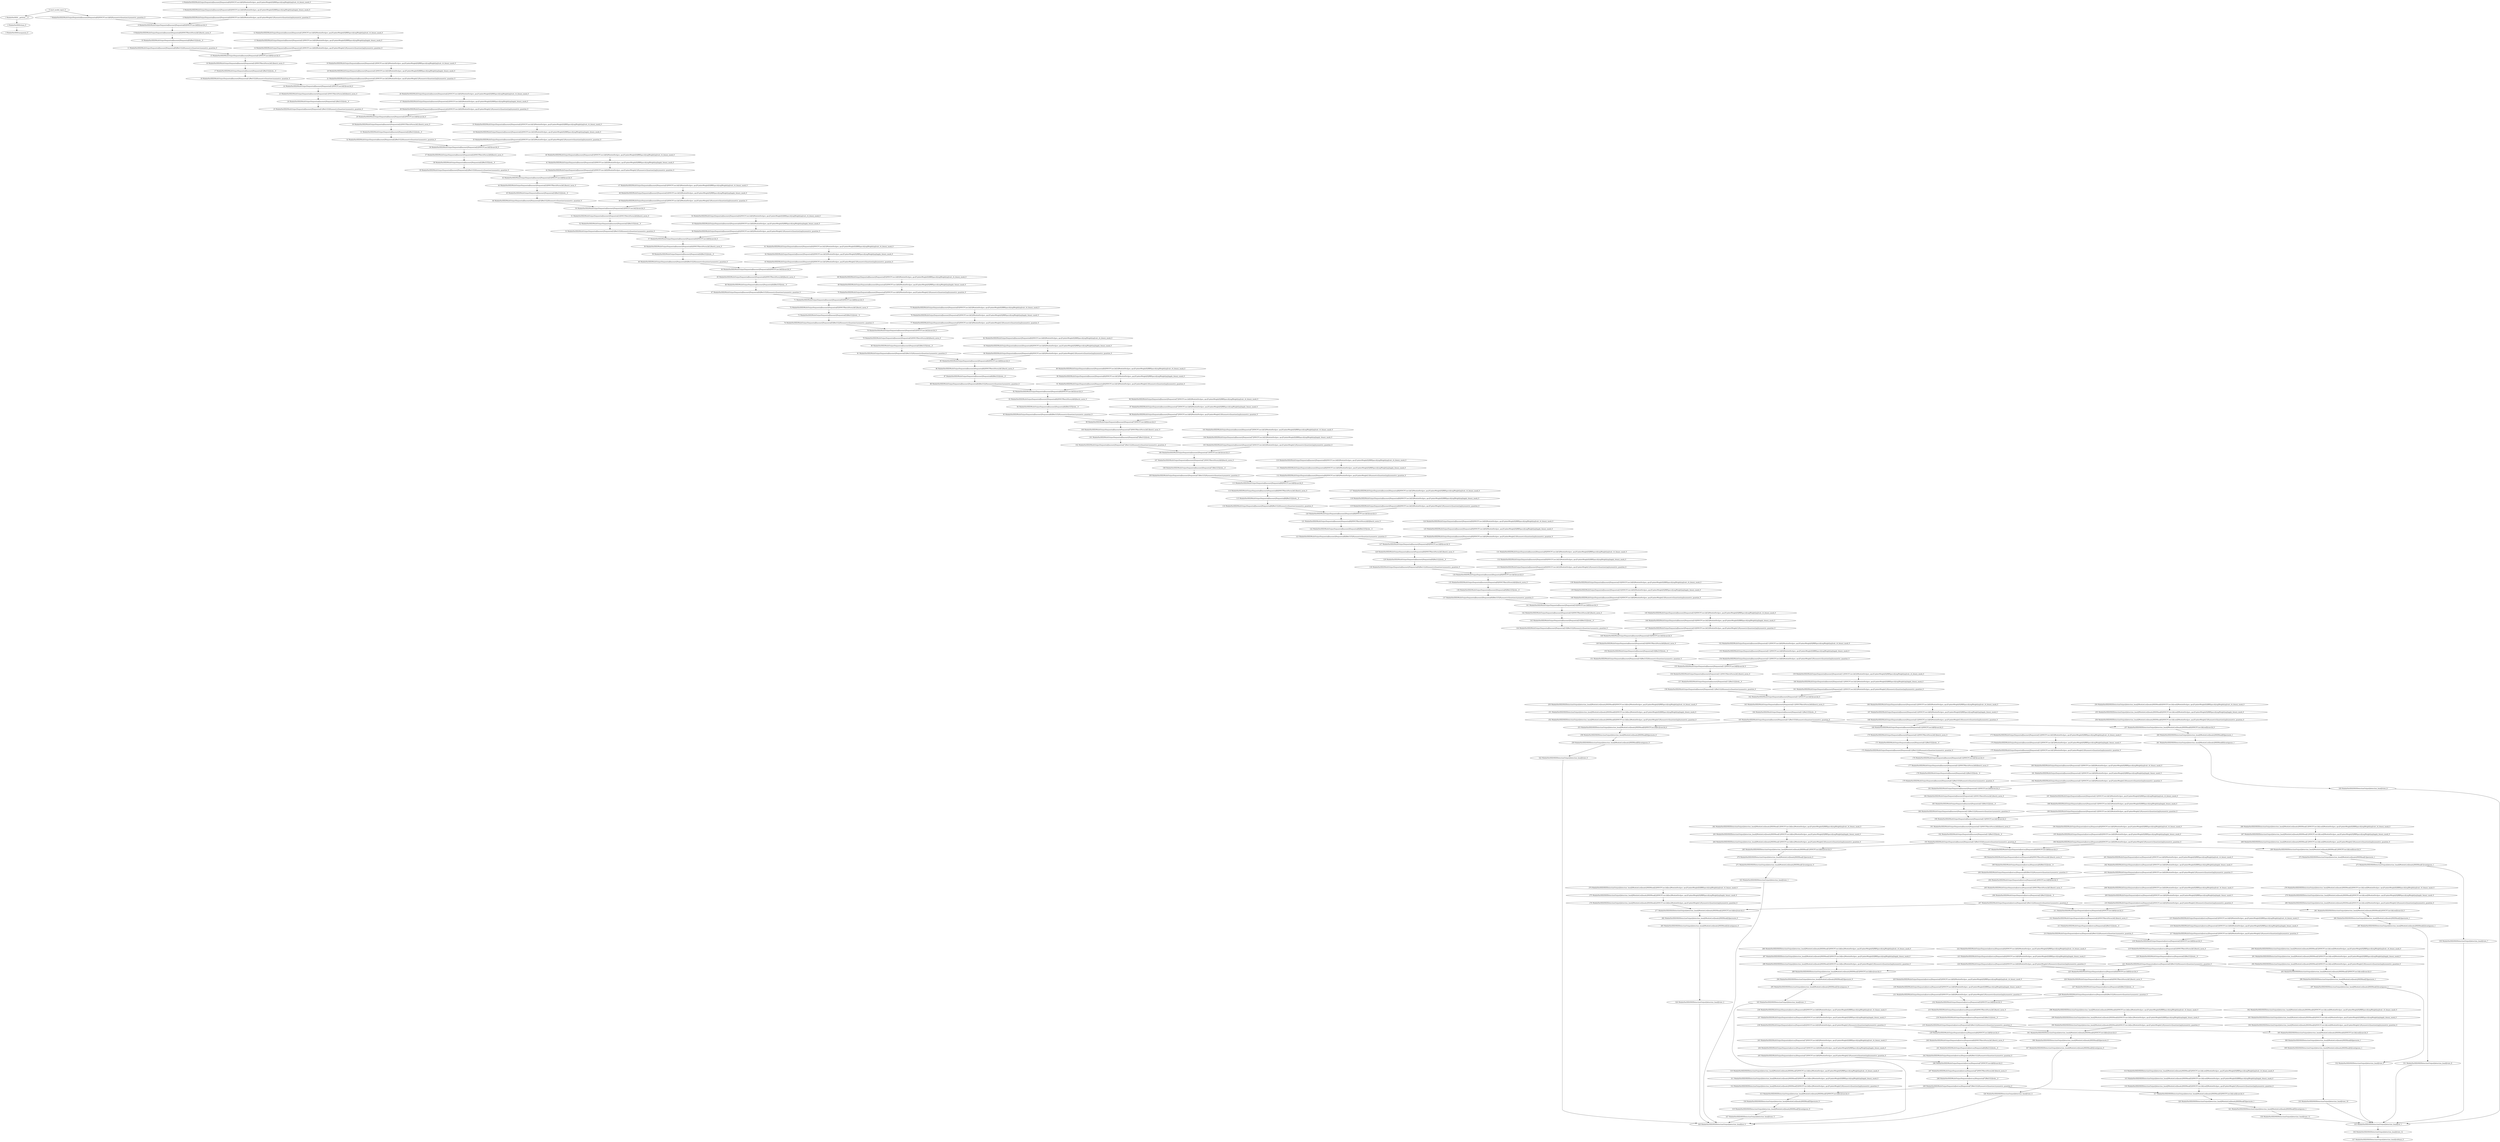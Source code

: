 strict digraph  {
"0 /nncf_model_input_0" [id=0, type=nncf_model_input];
"1 MobileNetSSD/__getitem___0" [id=1, type=__getitem__];
"2 MobileNetSSD/clone_0" [id=2, type=clone];
"3 MobileNetSSD/unsqueeze_0" [id=3, type=unsqueeze];
"4 MobileNetSSD/MultiOutputSequential[basenet]/Sequential[0]/NNCFConv2d[0]/ModuleDict[pre_ops]/UpdateWeight[0]/RBSparsifyingWeight[op]/calc_rb_binary_mask_0" [id=4, type=calc_rb_binary_mask];
"5 MobileNetSSD/MultiOutputSequential[basenet]/Sequential[0]/NNCFConv2d[0]/ModuleDict[pre_ops]/UpdateWeight[0]/RBSparsifyingWeight[op]/apply_binary_mask_0" [id=5, type=apply_binary_mask];
"6 MobileNetSSD/MultiOutputSequential[basenet]/Sequential[0]/NNCFConv2d[0]/ModuleDict[pre_ops]/UpdateWeight[1]/SymmetricQuantizer[op]/symmetric_quantize_0" [id=6, type=symmetric_quantize];
"7 MobileNetSSD/MultiOutputSequential[basenet]/Sequential[0]/NNCFConv2d[0]/SymmetricQuantizer/symmetric_quantize_0" [id=7, type=symmetric_quantize];
"8 MobileNetSSD/MultiOutputSequential[basenet]/Sequential[0]/NNCFConv2d[0]/conv2d_0" [id=8, type=conv2d];
"9 MobileNetSSD/MultiOutputSequential[basenet]/Sequential[0]/NNCFBatchNorm2d[1]/batch_norm_0" [id=9, type=batch_norm];
"10 MobileNetSSD/MultiOutputSequential[basenet]/Sequential[0]/ReLU[2]/relu__0" [id=10, type=relu_];
"11 MobileNetSSD/MultiOutputSequential[basenet]/Sequential[0]/ReLU[2]/SymmetricQuantizer/symmetric_quantize_0" [id=11, type=symmetric_quantize];
"12 MobileNetSSD/MultiOutputSequential[basenet]/Sequential[1]/NNCFConv2d[0]/ModuleDict[pre_ops]/UpdateWeight[0]/RBSparsifyingWeight[op]/calc_rb_binary_mask_0" [id=12, type=calc_rb_binary_mask];
"13 MobileNetSSD/MultiOutputSequential[basenet]/Sequential[1]/NNCFConv2d[0]/ModuleDict[pre_ops]/UpdateWeight[0]/RBSparsifyingWeight[op]/apply_binary_mask_0" [id=13, type=apply_binary_mask];
"14 MobileNetSSD/MultiOutputSequential[basenet]/Sequential[1]/NNCFConv2d[0]/ModuleDict[pre_ops]/UpdateWeight[1]/SymmetricQuantizer[op]/symmetric_quantize_0" [id=14, type=symmetric_quantize];
"15 MobileNetSSD/MultiOutputSequential[basenet]/Sequential[1]/NNCFConv2d[0]/conv2d_0" [id=15, type=conv2d];
"16 MobileNetSSD/MultiOutputSequential[basenet]/Sequential[1]/NNCFBatchNorm2d[1]/batch_norm_0" [id=16, type=batch_norm];
"17 MobileNetSSD/MultiOutputSequential[basenet]/Sequential[1]/ReLU[2]/relu__0" [id=17, type=relu_];
"18 MobileNetSSD/MultiOutputSequential[basenet]/Sequential[1]/ReLU[2]/SymmetricQuantizer/symmetric_quantize_0" [id=18, type=symmetric_quantize];
"19 MobileNetSSD/MultiOutputSequential[basenet]/Sequential[1]/NNCFConv2d[3]/ModuleDict[pre_ops]/UpdateWeight[0]/RBSparsifyingWeight[op]/calc_rb_binary_mask_0" [id=19, type=calc_rb_binary_mask];
"20 MobileNetSSD/MultiOutputSequential[basenet]/Sequential[1]/NNCFConv2d[3]/ModuleDict[pre_ops]/UpdateWeight[0]/RBSparsifyingWeight[op]/apply_binary_mask_0" [id=20, type=apply_binary_mask];
"21 MobileNetSSD/MultiOutputSequential[basenet]/Sequential[1]/NNCFConv2d[3]/ModuleDict[pre_ops]/UpdateWeight[1]/SymmetricQuantizer[op]/symmetric_quantize_0" [id=21, type=symmetric_quantize];
"22 MobileNetSSD/MultiOutputSequential[basenet]/Sequential[1]/NNCFConv2d[3]/conv2d_0" [id=22, type=conv2d];
"23 MobileNetSSD/MultiOutputSequential[basenet]/Sequential[1]/NNCFBatchNorm2d[4]/batch_norm_0" [id=23, type=batch_norm];
"24 MobileNetSSD/MultiOutputSequential[basenet]/Sequential[1]/ReLU[5]/relu__0" [id=24, type=relu_];
"25 MobileNetSSD/MultiOutputSequential[basenet]/Sequential[1]/ReLU[5]/SymmetricQuantizer/symmetric_quantize_0" [id=25, type=symmetric_quantize];
"26 MobileNetSSD/MultiOutputSequential[basenet]/Sequential[2]/NNCFConv2d[0]/ModuleDict[pre_ops]/UpdateWeight[0]/RBSparsifyingWeight[op]/calc_rb_binary_mask_0" [id=26, type=calc_rb_binary_mask];
"27 MobileNetSSD/MultiOutputSequential[basenet]/Sequential[2]/NNCFConv2d[0]/ModuleDict[pre_ops]/UpdateWeight[0]/RBSparsifyingWeight[op]/apply_binary_mask_0" [id=27, type=apply_binary_mask];
"28 MobileNetSSD/MultiOutputSequential[basenet]/Sequential[2]/NNCFConv2d[0]/ModuleDict[pre_ops]/UpdateWeight[1]/SymmetricQuantizer[op]/symmetric_quantize_0" [id=28, type=symmetric_quantize];
"29 MobileNetSSD/MultiOutputSequential[basenet]/Sequential[2]/NNCFConv2d[0]/conv2d_0" [id=29, type=conv2d];
"30 MobileNetSSD/MultiOutputSequential[basenet]/Sequential[2]/NNCFBatchNorm2d[1]/batch_norm_0" [id=30, type=batch_norm];
"31 MobileNetSSD/MultiOutputSequential[basenet]/Sequential[2]/ReLU[2]/relu__0" [id=31, type=relu_];
"32 MobileNetSSD/MultiOutputSequential[basenet]/Sequential[2]/ReLU[2]/SymmetricQuantizer/symmetric_quantize_0" [id=32, type=symmetric_quantize];
"33 MobileNetSSD/MultiOutputSequential[basenet]/Sequential[2]/NNCFConv2d[3]/ModuleDict[pre_ops]/UpdateWeight[0]/RBSparsifyingWeight[op]/calc_rb_binary_mask_0" [id=33, type=calc_rb_binary_mask];
"34 MobileNetSSD/MultiOutputSequential[basenet]/Sequential[2]/NNCFConv2d[3]/ModuleDict[pre_ops]/UpdateWeight[0]/RBSparsifyingWeight[op]/apply_binary_mask_0" [id=34, type=apply_binary_mask];
"35 MobileNetSSD/MultiOutputSequential[basenet]/Sequential[2]/NNCFConv2d[3]/ModuleDict[pre_ops]/UpdateWeight[1]/SymmetricQuantizer[op]/symmetric_quantize_0" [id=35, type=symmetric_quantize];
"36 MobileNetSSD/MultiOutputSequential[basenet]/Sequential[2]/NNCFConv2d[3]/conv2d_0" [id=36, type=conv2d];
"37 MobileNetSSD/MultiOutputSequential[basenet]/Sequential[2]/NNCFBatchNorm2d[4]/batch_norm_0" [id=37, type=batch_norm];
"38 MobileNetSSD/MultiOutputSequential[basenet]/Sequential[2]/ReLU[5]/relu__0" [id=38, type=relu_];
"39 MobileNetSSD/MultiOutputSequential[basenet]/Sequential[2]/ReLU[5]/SymmetricQuantizer/symmetric_quantize_0" [id=39, type=symmetric_quantize];
"40 MobileNetSSD/MultiOutputSequential[basenet]/Sequential[3]/NNCFConv2d[0]/ModuleDict[pre_ops]/UpdateWeight[0]/RBSparsifyingWeight[op]/calc_rb_binary_mask_0" [id=40, type=calc_rb_binary_mask];
"41 MobileNetSSD/MultiOutputSequential[basenet]/Sequential[3]/NNCFConv2d[0]/ModuleDict[pre_ops]/UpdateWeight[0]/RBSparsifyingWeight[op]/apply_binary_mask_0" [id=41, type=apply_binary_mask];
"42 MobileNetSSD/MultiOutputSequential[basenet]/Sequential[3]/NNCFConv2d[0]/ModuleDict[pre_ops]/UpdateWeight[1]/SymmetricQuantizer[op]/symmetric_quantize_0" [id=42, type=symmetric_quantize];
"43 MobileNetSSD/MultiOutputSequential[basenet]/Sequential[3]/NNCFConv2d[0]/conv2d_0" [id=43, type=conv2d];
"44 MobileNetSSD/MultiOutputSequential[basenet]/Sequential[3]/NNCFBatchNorm2d[1]/batch_norm_0" [id=44, type=batch_norm];
"45 MobileNetSSD/MultiOutputSequential[basenet]/Sequential[3]/ReLU[2]/relu__0" [id=45, type=relu_];
"46 MobileNetSSD/MultiOutputSequential[basenet]/Sequential[3]/ReLU[2]/SymmetricQuantizer/symmetric_quantize_0" [id=46, type=symmetric_quantize];
"47 MobileNetSSD/MultiOutputSequential[basenet]/Sequential[3]/NNCFConv2d[3]/ModuleDict[pre_ops]/UpdateWeight[0]/RBSparsifyingWeight[op]/calc_rb_binary_mask_0" [id=47, type=calc_rb_binary_mask];
"48 MobileNetSSD/MultiOutputSequential[basenet]/Sequential[3]/NNCFConv2d[3]/ModuleDict[pre_ops]/UpdateWeight[0]/RBSparsifyingWeight[op]/apply_binary_mask_0" [id=48, type=apply_binary_mask];
"49 MobileNetSSD/MultiOutputSequential[basenet]/Sequential[3]/NNCFConv2d[3]/ModuleDict[pre_ops]/UpdateWeight[1]/SymmetricQuantizer[op]/symmetric_quantize_0" [id=49, type=symmetric_quantize];
"50 MobileNetSSD/MultiOutputSequential[basenet]/Sequential[3]/NNCFConv2d[3]/conv2d_0" [id=50, type=conv2d];
"51 MobileNetSSD/MultiOutputSequential[basenet]/Sequential[3]/NNCFBatchNorm2d[4]/batch_norm_0" [id=51, type=batch_norm];
"52 MobileNetSSD/MultiOutputSequential[basenet]/Sequential[3]/ReLU[5]/relu__0" [id=52, type=relu_];
"53 MobileNetSSD/MultiOutputSequential[basenet]/Sequential[3]/ReLU[5]/SymmetricQuantizer/symmetric_quantize_0" [id=53, type=symmetric_quantize];
"54 MobileNetSSD/MultiOutputSequential[basenet]/Sequential[4]/NNCFConv2d[0]/ModuleDict[pre_ops]/UpdateWeight[0]/RBSparsifyingWeight[op]/calc_rb_binary_mask_0" [id=54, type=calc_rb_binary_mask];
"55 MobileNetSSD/MultiOutputSequential[basenet]/Sequential[4]/NNCFConv2d[0]/ModuleDict[pre_ops]/UpdateWeight[0]/RBSparsifyingWeight[op]/apply_binary_mask_0" [id=55, type=apply_binary_mask];
"56 MobileNetSSD/MultiOutputSequential[basenet]/Sequential[4]/NNCFConv2d[0]/ModuleDict[pre_ops]/UpdateWeight[1]/SymmetricQuantizer[op]/symmetric_quantize_0" [id=56, type=symmetric_quantize];
"57 MobileNetSSD/MultiOutputSequential[basenet]/Sequential[4]/NNCFConv2d[0]/conv2d_0" [id=57, type=conv2d];
"58 MobileNetSSD/MultiOutputSequential[basenet]/Sequential[4]/NNCFBatchNorm2d[1]/batch_norm_0" [id=58, type=batch_norm];
"59 MobileNetSSD/MultiOutputSequential[basenet]/Sequential[4]/ReLU[2]/relu__0" [id=59, type=relu_];
"60 MobileNetSSD/MultiOutputSequential[basenet]/Sequential[4]/ReLU[2]/SymmetricQuantizer/symmetric_quantize_0" [id=60, type=symmetric_quantize];
"61 MobileNetSSD/MultiOutputSequential[basenet]/Sequential[4]/NNCFConv2d[3]/ModuleDict[pre_ops]/UpdateWeight[0]/RBSparsifyingWeight[op]/calc_rb_binary_mask_0" [id=61, type=calc_rb_binary_mask];
"62 MobileNetSSD/MultiOutputSequential[basenet]/Sequential[4]/NNCFConv2d[3]/ModuleDict[pre_ops]/UpdateWeight[0]/RBSparsifyingWeight[op]/apply_binary_mask_0" [id=62, type=apply_binary_mask];
"63 MobileNetSSD/MultiOutputSequential[basenet]/Sequential[4]/NNCFConv2d[3]/ModuleDict[pre_ops]/UpdateWeight[1]/SymmetricQuantizer[op]/symmetric_quantize_0" [id=63, type=symmetric_quantize];
"64 MobileNetSSD/MultiOutputSequential[basenet]/Sequential[4]/NNCFConv2d[3]/conv2d_0" [id=64, type=conv2d];
"65 MobileNetSSD/MultiOutputSequential[basenet]/Sequential[4]/NNCFBatchNorm2d[4]/batch_norm_0" [id=65, type=batch_norm];
"66 MobileNetSSD/MultiOutputSequential[basenet]/Sequential[4]/ReLU[5]/relu__0" [id=66, type=relu_];
"67 MobileNetSSD/MultiOutputSequential[basenet]/Sequential[4]/ReLU[5]/SymmetricQuantizer/symmetric_quantize_0" [id=67, type=symmetric_quantize];
"68 MobileNetSSD/MultiOutputSequential[basenet]/Sequential[5]/NNCFConv2d[0]/ModuleDict[pre_ops]/UpdateWeight[0]/RBSparsifyingWeight[op]/calc_rb_binary_mask_0" [id=68, type=calc_rb_binary_mask];
"69 MobileNetSSD/MultiOutputSequential[basenet]/Sequential[5]/NNCFConv2d[0]/ModuleDict[pre_ops]/UpdateWeight[0]/RBSparsifyingWeight[op]/apply_binary_mask_0" [id=69, type=apply_binary_mask];
"70 MobileNetSSD/MultiOutputSequential[basenet]/Sequential[5]/NNCFConv2d[0]/ModuleDict[pre_ops]/UpdateWeight[1]/SymmetricQuantizer[op]/symmetric_quantize_0" [id=70, type=symmetric_quantize];
"71 MobileNetSSD/MultiOutputSequential[basenet]/Sequential[5]/NNCFConv2d[0]/conv2d_0" [id=71, type=conv2d];
"72 MobileNetSSD/MultiOutputSequential[basenet]/Sequential[5]/NNCFBatchNorm2d[1]/batch_norm_0" [id=72, type=batch_norm];
"73 MobileNetSSD/MultiOutputSequential[basenet]/Sequential[5]/ReLU[2]/relu__0" [id=73, type=relu_];
"74 MobileNetSSD/MultiOutputSequential[basenet]/Sequential[5]/ReLU[2]/SymmetricQuantizer/symmetric_quantize_0" [id=74, type=symmetric_quantize];
"75 MobileNetSSD/MultiOutputSequential[basenet]/Sequential[5]/NNCFConv2d[3]/ModuleDict[pre_ops]/UpdateWeight[0]/RBSparsifyingWeight[op]/calc_rb_binary_mask_0" [id=75, type=calc_rb_binary_mask];
"76 MobileNetSSD/MultiOutputSequential[basenet]/Sequential[5]/NNCFConv2d[3]/ModuleDict[pre_ops]/UpdateWeight[0]/RBSparsifyingWeight[op]/apply_binary_mask_0" [id=76, type=apply_binary_mask];
"77 MobileNetSSD/MultiOutputSequential[basenet]/Sequential[5]/NNCFConv2d[3]/ModuleDict[pre_ops]/UpdateWeight[1]/SymmetricQuantizer[op]/symmetric_quantize_0" [id=77, type=symmetric_quantize];
"78 MobileNetSSD/MultiOutputSequential[basenet]/Sequential[5]/NNCFConv2d[3]/conv2d_0" [id=78, type=conv2d];
"79 MobileNetSSD/MultiOutputSequential[basenet]/Sequential[5]/NNCFBatchNorm2d[4]/batch_norm_0" [id=79, type=batch_norm];
"80 MobileNetSSD/MultiOutputSequential[basenet]/Sequential[5]/ReLU[5]/relu__0" [id=80, type=relu_];
"81 MobileNetSSD/MultiOutputSequential[basenet]/Sequential[5]/ReLU[5]/SymmetricQuantizer/symmetric_quantize_0" [id=81, type=symmetric_quantize];
"82 MobileNetSSD/MultiOutputSequential[basenet]/Sequential[6]/NNCFConv2d[0]/ModuleDict[pre_ops]/UpdateWeight[0]/RBSparsifyingWeight[op]/calc_rb_binary_mask_0" [id=82, type=calc_rb_binary_mask];
"83 MobileNetSSD/MultiOutputSequential[basenet]/Sequential[6]/NNCFConv2d[0]/ModuleDict[pre_ops]/UpdateWeight[0]/RBSparsifyingWeight[op]/apply_binary_mask_0" [id=83, type=apply_binary_mask];
"84 MobileNetSSD/MultiOutputSequential[basenet]/Sequential[6]/NNCFConv2d[0]/ModuleDict[pre_ops]/UpdateWeight[1]/SymmetricQuantizer[op]/symmetric_quantize_0" [id=84, type=symmetric_quantize];
"85 MobileNetSSD/MultiOutputSequential[basenet]/Sequential[6]/NNCFConv2d[0]/conv2d_0" [id=85, type=conv2d];
"86 MobileNetSSD/MultiOutputSequential[basenet]/Sequential[6]/NNCFBatchNorm2d[1]/batch_norm_0" [id=86, type=batch_norm];
"87 MobileNetSSD/MultiOutputSequential[basenet]/Sequential[6]/ReLU[2]/relu__0" [id=87, type=relu_];
"88 MobileNetSSD/MultiOutputSequential[basenet]/Sequential[6]/ReLU[2]/SymmetricQuantizer/symmetric_quantize_0" [id=88, type=symmetric_quantize];
"89 MobileNetSSD/MultiOutputSequential[basenet]/Sequential[6]/NNCFConv2d[3]/ModuleDict[pre_ops]/UpdateWeight[0]/RBSparsifyingWeight[op]/calc_rb_binary_mask_0" [id=89, type=calc_rb_binary_mask];
"90 MobileNetSSD/MultiOutputSequential[basenet]/Sequential[6]/NNCFConv2d[3]/ModuleDict[pre_ops]/UpdateWeight[0]/RBSparsifyingWeight[op]/apply_binary_mask_0" [id=90, type=apply_binary_mask];
"91 MobileNetSSD/MultiOutputSequential[basenet]/Sequential[6]/NNCFConv2d[3]/ModuleDict[pre_ops]/UpdateWeight[1]/SymmetricQuantizer[op]/symmetric_quantize_0" [id=91, type=symmetric_quantize];
"92 MobileNetSSD/MultiOutputSequential[basenet]/Sequential[6]/NNCFConv2d[3]/conv2d_0" [id=92, type=conv2d];
"93 MobileNetSSD/MultiOutputSequential[basenet]/Sequential[6]/NNCFBatchNorm2d[4]/batch_norm_0" [id=93, type=batch_norm];
"94 MobileNetSSD/MultiOutputSequential[basenet]/Sequential[6]/ReLU[5]/relu__0" [id=94, type=relu_];
"95 MobileNetSSD/MultiOutputSequential[basenet]/Sequential[6]/ReLU[5]/SymmetricQuantizer/symmetric_quantize_0" [id=95, type=symmetric_quantize];
"96 MobileNetSSD/MultiOutputSequential[basenet]/Sequential[7]/NNCFConv2d[0]/ModuleDict[pre_ops]/UpdateWeight[0]/RBSparsifyingWeight[op]/calc_rb_binary_mask_0" [id=96, type=calc_rb_binary_mask];
"97 MobileNetSSD/MultiOutputSequential[basenet]/Sequential[7]/NNCFConv2d[0]/ModuleDict[pre_ops]/UpdateWeight[0]/RBSparsifyingWeight[op]/apply_binary_mask_0" [id=97, type=apply_binary_mask];
"98 MobileNetSSD/MultiOutputSequential[basenet]/Sequential[7]/NNCFConv2d[0]/ModuleDict[pre_ops]/UpdateWeight[1]/SymmetricQuantizer[op]/symmetric_quantize_0" [id=98, type=symmetric_quantize];
"99 MobileNetSSD/MultiOutputSequential[basenet]/Sequential[7]/NNCFConv2d[0]/conv2d_0" [id=99, type=conv2d];
"100 MobileNetSSD/MultiOutputSequential[basenet]/Sequential[7]/NNCFBatchNorm2d[1]/batch_norm_0" [id=100, type=batch_norm];
"101 MobileNetSSD/MultiOutputSequential[basenet]/Sequential[7]/ReLU[2]/relu__0" [id=101, type=relu_];
"102 MobileNetSSD/MultiOutputSequential[basenet]/Sequential[7]/ReLU[2]/SymmetricQuantizer/symmetric_quantize_0" [id=102, type=symmetric_quantize];
"103 MobileNetSSD/MultiOutputSequential[basenet]/Sequential[7]/NNCFConv2d[3]/ModuleDict[pre_ops]/UpdateWeight[0]/RBSparsifyingWeight[op]/calc_rb_binary_mask_0" [id=103, type=calc_rb_binary_mask];
"104 MobileNetSSD/MultiOutputSequential[basenet]/Sequential[7]/NNCFConv2d[3]/ModuleDict[pre_ops]/UpdateWeight[0]/RBSparsifyingWeight[op]/apply_binary_mask_0" [id=104, type=apply_binary_mask];
"105 MobileNetSSD/MultiOutputSequential[basenet]/Sequential[7]/NNCFConv2d[3]/ModuleDict[pre_ops]/UpdateWeight[1]/SymmetricQuantizer[op]/symmetric_quantize_0" [id=105, type=symmetric_quantize];
"106 MobileNetSSD/MultiOutputSequential[basenet]/Sequential[7]/NNCFConv2d[3]/conv2d_0" [id=106, type=conv2d];
"107 MobileNetSSD/MultiOutputSequential[basenet]/Sequential[7]/NNCFBatchNorm2d[4]/batch_norm_0" [id=107, type=batch_norm];
"108 MobileNetSSD/MultiOutputSequential[basenet]/Sequential[7]/ReLU[5]/relu__0" [id=108, type=relu_];
"109 MobileNetSSD/MultiOutputSequential[basenet]/Sequential[7]/ReLU[5]/SymmetricQuantizer/symmetric_quantize_0" [id=109, type=symmetric_quantize];
"110 MobileNetSSD/MultiOutputSequential[basenet]/Sequential[8]/NNCFConv2d[0]/ModuleDict[pre_ops]/UpdateWeight[0]/RBSparsifyingWeight[op]/calc_rb_binary_mask_0" [id=110, type=calc_rb_binary_mask];
"111 MobileNetSSD/MultiOutputSequential[basenet]/Sequential[8]/NNCFConv2d[0]/ModuleDict[pre_ops]/UpdateWeight[0]/RBSparsifyingWeight[op]/apply_binary_mask_0" [id=111, type=apply_binary_mask];
"112 MobileNetSSD/MultiOutputSequential[basenet]/Sequential[8]/NNCFConv2d[0]/ModuleDict[pre_ops]/UpdateWeight[1]/SymmetricQuantizer[op]/symmetric_quantize_0" [id=112, type=symmetric_quantize];
"113 MobileNetSSD/MultiOutputSequential[basenet]/Sequential[8]/NNCFConv2d[0]/conv2d_0" [id=113, type=conv2d];
"114 MobileNetSSD/MultiOutputSequential[basenet]/Sequential[8]/NNCFBatchNorm2d[1]/batch_norm_0" [id=114, type=batch_norm];
"115 MobileNetSSD/MultiOutputSequential[basenet]/Sequential[8]/ReLU[2]/relu__0" [id=115, type=relu_];
"116 MobileNetSSD/MultiOutputSequential[basenet]/Sequential[8]/ReLU[2]/SymmetricQuantizer/symmetric_quantize_0" [id=116, type=symmetric_quantize];
"117 MobileNetSSD/MultiOutputSequential[basenet]/Sequential[8]/NNCFConv2d[3]/ModuleDict[pre_ops]/UpdateWeight[0]/RBSparsifyingWeight[op]/calc_rb_binary_mask_0" [id=117, type=calc_rb_binary_mask];
"118 MobileNetSSD/MultiOutputSequential[basenet]/Sequential[8]/NNCFConv2d[3]/ModuleDict[pre_ops]/UpdateWeight[0]/RBSparsifyingWeight[op]/apply_binary_mask_0" [id=118, type=apply_binary_mask];
"119 MobileNetSSD/MultiOutputSequential[basenet]/Sequential[8]/NNCFConv2d[3]/ModuleDict[pre_ops]/UpdateWeight[1]/SymmetricQuantizer[op]/symmetric_quantize_0" [id=119, type=symmetric_quantize];
"120 MobileNetSSD/MultiOutputSequential[basenet]/Sequential[8]/NNCFConv2d[3]/conv2d_0" [id=120, type=conv2d];
"121 MobileNetSSD/MultiOutputSequential[basenet]/Sequential[8]/NNCFBatchNorm2d[4]/batch_norm_0" [id=121, type=batch_norm];
"122 MobileNetSSD/MultiOutputSequential[basenet]/Sequential[8]/ReLU[5]/relu__0" [id=122, type=relu_];
"123 MobileNetSSD/MultiOutputSequential[basenet]/Sequential[8]/ReLU[5]/SymmetricQuantizer/symmetric_quantize_0" [id=123, type=symmetric_quantize];
"124 MobileNetSSD/MultiOutputSequential[basenet]/Sequential[9]/NNCFConv2d[0]/ModuleDict[pre_ops]/UpdateWeight[0]/RBSparsifyingWeight[op]/calc_rb_binary_mask_0" [id=124, type=calc_rb_binary_mask];
"125 MobileNetSSD/MultiOutputSequential[basenet]/Sequential[9]/NNCFConv2d[0]/ModuleDict[pre_ops]/UpdateWeight[0]/RBSparsifyingWeight[op]/apply_binary_mask_0" [id=125, type=apply_binary_mask];
"126 MobileNetSSD/MultiOutputSequential[basenet]/Sequential[9]/NNCFConv2d[0]/ModuleDict[pre_ops]/UpdateWeight[1]/SymmetricQuantizer[op]/symmetric_quantize_0" [id=126, type=symmetric_quantize];
"127 MobileNetSSD/MultiOutputSequential[basenet]/Sequential[9]/NNCFConv2d[0]/conv2d_0" [id=127, type=conv2d];
"128 MobileNetSSD/MultiOutputSequential[basenet]/Sequential[9]/NNCFBatchNorm2d[1]/batch_norm_0" [id=128, type=batch_norm];
"129 MobileNetSSD/MultiOutputSequential[basenet]/Sequential[9]/ReLU[2]/relu__0" [id=129, type=relu_];
"130 MobileNetSSD/MultiOutputSequential[basenet]/Sequential[9]/ReLU[2]/SymmetricQuantizer/symmetric_quantize_0" [id=130, type=symmetric_quantize];
"131 MobileNetSSD/MultiOutputSequential[basenet]/Sequential[9]/NNCFConv2d[3]/ModuleDict[pre_ops]/UpdateWeight[0]/RBSparsifyingWeight[op]/calc_rb_binary_mask_0" [id=131, type=calc_rb_binary_mask];
"132 MobileNetSSD/MultiOutputSequential[basenet]/Sequential[9]/NNCFConv2d[3]/ModuleDict[pre_ops]/UpdateWeight[0]/RBSparsifyingWeight[op]/apply_binary_mask_0" [id=132, type=apply_binary_mask];
"133 MobileNetSSD/MultiOutputSequential[basenet]/Sequential[9]/NNCFConv2d[3]/ModuleDict[pre_ops]/UpdateWeight[1]/SymmetricQuantizer[op]/symmetric_quantize_0" [id=133, type=symmetric_quantize];
"134 MobileNetSSD/MultiOutputSequential[basenet]/Sequential[9]/NNCFConv2d[3]/conv2d_0" [id=134, type=conv2d];
"135 MobileNetSSD/MultiOutputSequential[basenet]/Sequential[9]/NNCFBatchNorm2d[4]/batch_norm_0" [id=135, type=batch_norm];
"136 MobileNetSSD/MultiOutputSequential[basenet]/Sequential[9]/ReLU[5]/relu__0" [id=136, type=relu_];
"137 MobileNetSSD/MultiOutputSequential[basenet]/Sequential[9]/ReLU[5]/SymmetricQuantizer/symmetric_quantize_0" [id=137, type=symmetric_quantize];
"138 MobileNetSSD/MultiOutputSequential[basenet]/Sequential[10]/NNCFConv2d[0]/ModuleDict[pre_ops]/UpdateWeight[0]/RBSparsifyingWeight[op]/calc_rb_binary_mask_0" [id=138, type=calc_rb_binary_mask];
"139 MobileNetSSD/MultiOutputSequential[basenet]/Sequential[10]/NNCFConv2d[0]/ModuleDict[pre_ops]/UpdateWeight[0]/RBSparsifyingWeight[op]/apply_binary_mask_0" [id=139, type=apply_binary_mask];
"140 MobileNetSSD/MultiOutputSequential[basenet]/Sequential[10]/NNCFConv2d[0]/ModuleDict[pre_ops]/UpdateWeight[1]/SymmetricQuantizer[op]/symmetric_quantize_0" [id=140, type=symmetric_quantize];
"141 MobileNetSSD/MultiOutputSequential[basenet]/Sequential[10]/NNCFConv2d[0]/conv2d_0" [id=141, type=conv2d];
"142 MobileNetSSD/MultiOutputSequential[basenet]/Sequential[10]/NNCFBatchNorm2d[1]/batch_norm_0" [id=142, type=batch_norm];
"143 MobileNetSSD/MultiOutputSequential[basenet]/Sequential[10]/ReLU[2]/relu__0" [id=143, type=relu_];
"144 MobileNetSSD/MultiOutputSequential[basenet]/Sequential[10]/ReLU[2]/SymmetricQuantizer/symmetric_quantize_0" [id=144, type=symmetric_quantize];
"145 MobileNetSSD/MultiOutputSequential[basenet]/Sequential[10]/NNCFConv2d[3]/ModuleDict[pre_ops]/UpdateWeight[0]/RBSparsifyingWeight[op]/calc_rb_binary_mask_0" [id=145, type=calc_rb_binary_mask];
"146 MobileNetSSD/MultiOutputSequential[basenet]/Sequential[10]/NNCFConv2d[3]/ModuleDict[pre_ops]/UpdateWeight[0]/RBSparsifyingWeight[op]/apply_binary_mask_0" [id=146, type=apply_binary_mask];
"147 MobileNetSSD/MultiOutputSequential[basenet]/Sequential[10]/NNCFConv2d[3]/ModuleDict[pre_ops]/UpdateWeight[1]/SymmetricQuantizer[op]/symmetric_quantize_0" [id=147, type=symmetric_quantize];
"148 MobileNetSSD/MultiOutputSequential[basenet]/Sequential[10]/NNCFConv2d[3]/conv2d_0" [id=148, type=conv2d];
"149 MobileNetSSD/MultiOutputSequential[basenet]/Sequential[10]/NNCFBatchNorm2d[4]/batch_norm_0" [id=149, type=batch_norm];
"150 MobileNetSSD/MultiOutputSequential[basenet]/Sequential[10]/ReLU[5]/relu__0" [id=150, type=relu_];
"151 MobileNetSSD/MultiOutputSequential[basenet]/Sequential[10]/ReLU[5]/SymmetricQuantizer/symmetric_quantize_0" [id=151, type=symmetric_quantize];
"152 MobileNetSSD/MultiOutputSequential[basenet]/Sequential[11]/NNCFConv2d[0]/ModuleDict[pre_ops]/UpdateWeight[0]/RBSparsifyingWeight[op]/calc_rb_binary_mask_0" [id=152, type=calc_rb_binary_mask];
"153 MobileNetSSD/MultiOutputSequential[basenet]/Sequential[11]/NNCFConv2d[0]/ModuleDict[pre_ops]/UpdateWeight[0]/RBSparsifyingWeight[op]/apply_binary_mask_0" [id=153, type=apply_binary_mask];
"154 MobileNetSSD/MultiOutputSequential[basenet]/Sequential[11]/NNCFConv2d[0]/ModuleDict[pre_ops]/UpdateWeight[1]/SymmetricQuantizer[op]/symmetric_quantize_0" [id=154, type=symmetric_quantize];
"155 MobileNetSSD/MultiOutputSequential[basenet]/Sequential[11]/NNCFConv2d[0]/conv2d_0" [id=155, type=conv2d];
"156 MobileNetSSD/MultiOutputSequential[basenet]/Sequential[11]/NNCFBatchNorm2d[1]/batch_norm_0" [id=156, type=batch_norm];
"157 MobileNetSSD/MultiOutputSequential[basenet]/Sequential[11]/ReLU[2]/relu__0" [id=157, type=relu_];
"158 MobileNetSSD/MultiOutputSequential[basenet]/Sequential[11]/ReLU[2]/SymmetricQuantizer/symmetric_quantize_0" [id=158, type=symmetric_quantize];
"159 MobileNetSSD/MultiOutputSequential[basenet]/Sequential[11]/NNCFConv2d[3]/ModuleDict[pre_ops]/UpdateWeight[0]/RBSparsifyingWeight[op]/calc_rb_binary_mask_0" [id=159, type=calc_rb_binary_mask];
"160 MobileNetSSD/MultiOutputSequential[basenet]/Sequential[11]/NNCFConv2d[3]/ModuleDict[pre_ops]/UpdateWeight[0]/RBSparsifyingWeight[op]/apply_binary_mask_0" [id=160, type=apply_binary_mask];
"161 MobileNetSSD/MultiOutputSequential[basenet]/Sequential[11]/NNCFConv2d[3]/ModuleDict[pre_ops]/UpdateWeight[1]/SymmetricQuantizer[op]/symmetric_quantize_0" [id=161, type=symmetric_quantize];
"162 MobileNetSSD/MultiOutputSequential[basenet]/Sequential[11]/NNCFConv2d[3]/conv2d_0" [id=162, type=conv2d];
"163 MobileNetSSD/MultiOutputSequential[basenet]/Sequential[11]/NNCFBatchNorm2d[4]/batch_norm_0" [id=163, type=batch_norm];
"164 MobileNetSSD/MultiOutputSequential[basenet]/Sequential[11]/ReLU[5]/relu__0" [id=164, type=relu_];
"165 MobileNetSSD/MultiOutputSequential[basenet]/Sequential[11]/ReLU[5]/SymmetricQuantizer/symmetric_quantize_0" [id=165, type=symmetric_quantize];
"166 MobileNetSSD/MultiOutputSequential[basenet]/Sequential[12]/NNCFConv2d[0]/ModuleDict[pre_ops]/UpdateWeight[0]/RBSparsifyingWeight[op]/calc_rb_binary_mask_0" [id=166, type=calc_rb_binary_mask];
"167 MobileNetSSD/MultiOutputSequential[basenet]/Sequential[12]/NNCFConv2d[0]/ModuleDict[pre_ops]/UpdateWeight[0]/RBSparsifyingWeight[op]/apply_binary_mask_0" [id=167, type=apply_binary_mask];
"168 MobileNetSSD/MultiOutputSequential[basenet]/Sequential[12]/NNCFConv2d[0]/ModuleDict[pre_ops]/UpdateWeight[1]/SymmetricQuantizer[op]/symmetric_quantize_0" [id=168, type=symmetric_quantize];
"169 MobileNetSSD/MultiOutputSequential[basenet]/Sequential[12]/NNCFConv2d[0]/conv2d_0" [id=169, type=conv2d];
"170 MobileNetSSD/MultiOutputSequential[basenet]/Sequential[12]/NNCFBatchNorm2d[1]/batch_norm_0" [id=170, type=batch_norm];
"171 MobileNetSSD/MultiOutputSequential[basenet]/Sequential[12]/ReLU[2]/relu__0" [id=171, type=relu_];
"172 MobileNetSSD/MultiOutputSequential[basenet]/Sequential[12]/ReLU[2]/SymmetricQuantizer/symmetric_quantize_0" [id=172, type=symmetric_quantize];
"173 MobileNetSSD/MultiOutputSequential[basenet]/Sequential[12]/NNCFConv2d[3]/ModuleDict[pre_ops]/UpdateWeight[0]/RBSparsifyingWeight[op]/calc_rb_binary_mask_0" [id=173, type=calc_rb_binary_mask];
"174 MobileNetSSD/MultiOutputSequential[basenet]/Sequential[12]/NNCFConv2d[3]/ModuleDict[pre_ops]/UpdateWeight[0]/RBSparsifyingWeight[op]/apply_binary_mask_0" [id=174, type=apply_binary_mask];
"175 MobileNetSSD/MultiOutputSequential[basenet]/Sequential[12]/NNCFConv2d[3]/ModuleDict[pre_ops]/UpdateWeight[1]/SymmetricQuantizer[op]/symmetric_quantize_0" [id=175, type=symmetric_quantize];
"176 MobileNetSSD/MultiOutputSequential[basenet]/Sequential[12]/NNCFConv2d[3]/conv2d_0" [id=176, type=conv2d];
"177 MobileNetSSD/MultiOutputSequential[basenet]/Sequential[12]/NNCFBatchNorm2d[4]/batch_norm_0" [id=177, type=batch_norm];
"178 MobileNetSSD/MultiOutputSequential[basenet]/Sequential[12]/ReLU[5]/relu__0" [id=178, type=relu_];
"179 MobileNetSSD/MultiOutputSequential[basenet]/Sequential[12]/ReLU[5]/SymmetricQuantizer/symmetric_quantize_0" [id=179, type=symmetric_quantize];
"180 MobileNetSSD/MultiOutputSequential[basenet]/Sequential[13]/NNCFConv2d[0]/ModuleDict[pre_ops]/UpdateWeight[0]/RBSparsifyingWeight[op]/calc_rb_binary_mask_0" [id=180, type=calc_rb_binary_mask];
"181 MobileNetSSD/MultiOutputSequential[basenet]/Sequential[13]/NNCFConv2d[0]/ModuleDict[pre_ops]/UpdateWeight[0]/RBSparsifyingWeight[op]/apply_binary_mask_0" [id=181, type=apply_binary_mask];
"182 MobileNetSSD/MultiOutputSequential[basenet]/Sequential[13]/NNCFConv2d[0]/ModuleDict[pre_ops]/UpdateWeight[1]/SymmetricQuantizer[op]/symmetric_quantize_0" [id=182, type=symmetric_quantize];
"183 MobileNetSSD/MultiOutputSequential[basenet]/Sequential[13]/NNCFConv2d[0]/conv2d_0" [id=183, type=conv2d];
"184 MobileNetSSD/MultiOutputSequential[basenet]/Sequential[13]/NNCFBatchNorm2d[1]/batch_norm_0" [id=184, type=batch_norm];
"185 MobileNetSSD/MultiOutputSequential[basenet]/Sequential[13]/ReLU[2]/relu__0" [id=185, type=relu_];
"186 MobileNetSSD/MultiOutputSequential[basenet]/Sequential[13]/ReLU[2]/SymmetricQuantizer/symmetric_quantize_0" [id=186, type=symmetric_quantize];
"187 MobileNetSSD/MultiOutputSequential[basenet]/Sequential[13]/NNCFConv2d[3]/ModuleDict[pre_ops]/UpdateWeight[0]/RBSparsifyingWeight[op]/calc_rb_binary_mask_0" [id=187, type=calc_rb_binary_mask];
"188 MobileNetSSD/MultiOutputSequential[basenet]/Sequential[13]/NNCFConv2d[3]/ModuleDict[pre_ops]/UpdateWeight[0]/RBSparsifyingWeight[op]/apply_binary_mask_0" [id=188, type=apply_binary_mask];
"189 MobileNetSSD/MultiOutputSequential[basenet]/Sequential[13]/NNCFConv2d[3]/ModuleDict[pre_ops]/UpdateWeight[1]/SymmetricQuantizer[op]/symmetric_quantize_0" [id=189, type=symmetric_quantize];
"190 MobileNetSSD/MultiOutputSequential[basenet]/Sequential[13]/NNCFConv2d[3]/conv2d_0" [id=190, type=conv2d];
"191 MobileNetSSD/MultiOutputSequential[basenet]/Sequential[13]/NNCFBatchNorm2d[4]/batch_norm_0" [id=191, type=batch_norm];
"192 MobileNetSSD/MultiOutputSequential[basenet]/Sequential[13]/ReLU[5]/relu__0" [id=192, type=relu_];
"193 MobileNetSSD/MultiOutputSequential[basenet]/Sequential[13]/ReLU[5]/SymmetricQuantizer/symmetric_quantize_0" [id=193, type=symmetric_quantize];
"194 MobileNetSSD/MultiOutputSequential[extras]/Sequential[0]/NNCFConv2d[0]/ModuleDict[pre_ops]/UpdateWeight[0]/RBSparsifyingWeight[op]/calc_rb_binary_mask_0" [id=194, type=calc_rb_binary_mask];
"195 MobileNetSSD/MultiOutputSequential[extras]/Sequential[0]/NNCFConv2d[0]/ModuleDict[pre_ops]/UpdateWeight[0]/RBSparsifyingWeight[op]/apply_binary_mask_0" [id=195, type=apply_binary_mask];
"196 MobileNetSSD/MultiOutputSequential[extras]/Sequential[0]/NNCFConv2d[0]/ModuleDict[pre_ops]/UpdateWeight[1]/SymmetricQuantizer[op]/symmetric_quantize_0" [id=196, type=symmetric_quantize];
"197 MobileNetSSD/MultiOutputSequential[extras]/Sequential[0]/NNCFConv2d[0]/conv2d_0" [id=197, type=conv2d];
"198 MobileNetSSD/MultiOutputSequential[extras]/Sequential[0]/NNCFBatchNorm2d[1]/batch_norm_0" [id=198, type=batch_norm];
"199 MobileNetSSD/MultiOutputSequential[extras]/Sequential[0]/ReLU[2]/relu__0" [id=199, type=relu_];
"200 MobileNetSSD/MultiOutputSequential[extras]/Sequential[0]/ReLU[2]/SymmetricQuantizer/symmetric_quantize_0" [id=200, type=symmetric_quantize];
"201 MobileNetSSD/MultiOutputSequential[extras]/Sequential[1]/NNCFConv2d[0]/ModuleDict[pre_ops]/UpdateWeight[0]/RBSparsifyingWeight[op]/calc_rb_binary_mask_0" [id=201, type=calc_rb_binary_mask];
"202 MobileNetSSD/MultiOutputSequential[extras]/Sequential[1]/NNCFConv2d[0]/ModuleDict[pre_ops]/UpdateWeight[0]/RBSparsifyingWeight[op]/apply_binary_mask_0" [id=202, type=apply_binary_mask];
"203 MobileNetSSD/MultiOutputSequential[extras]/Sequential[1]/NNCFConv2d[0]/ModuleDict[pre_ops]/UpdateWeight[1]/SymmetricQuantizer[op]/symmetric_quantize_0" [id=203, type=symmetric_quantize];
"204 MobileNetSSD/MultiOutputSequential[extras]/Sequential[1]/NNCFConv2d[0]/conv2d_0" [id=204, type=conv2d];
"205 MobileNetSSD/MultiOutputSequential[extras]/Sequential[1]/NNCFBatchNorm2d[1]/batch_norm_0" [id=205, type=batch_norm];
"206 MobileNetSSD/MultiOutputSequential[extras]/Sequential[1]/ReLU[2]/relu__0" [id=206, type=relu_];
"207 MobileNetSSD/MultiOutputSequential[extras]/Sequential[1]/ReLU[2]/SymmetricQuantizer/symmetric_quantize_0" [id=207, type=symmetric_quantize];
"208 MobileNetSSD/MultiOutputSequential[extras]/Sequential[2]/NNCFConv2d[0]/ModuleDict[pre_ops]/UpdateWeight[0]/RBSparsifyingWeight[op]/calc_rb_binary_mask_0" [id=208, type=calc_rb_binary_mask];
"209 MobileNetSSD/MultiOutputSequential[extras]/Sequential[2]/NNCFConv2d[0]/ModuleDict[pre_ops]/UpdateWeight[0]/RBSparsifyingWeight[op]/apply_binary_mask_0" [id=209, type=apply_binary_mask];
"210 MobileNetSSD/MultiOutputSequential[extras]/Sequential[2]/NNCFConv2d[0]/ModuleDict[pre_ops]/UpdateWeight[1]/SymmetricQuantizer[op]/symmetric_quantize_0" [id=210, type=symmetric_quantize];
"211 MobileNetSSD/MultiOutputSequential[extras]/Sequential[2]/NNCFConv2d[0]/conv2d_0" [id=211, type=conv2d];
"212 MobileNetSSD/MultiOutputSequential[extras]/Sequential[2]/NNCFBatchNorm2d[1]/batch_norm_0" [id=212, type=batch_norm];
"213 MobileNetSSD/MultiOutputSequential[extras]/Sequential[2]/ReLU[2]/relu__0" [id=213, type=relu_];
"214 MobileNetSSD/MultiOutputSequential[extras]/Sequential[2]/ReLU[2]/SymmetricQuantizer/symmetric_quantize_0" [id=214, type=symmetric_quantize];
"215 MobileNetSSD/MultiOutputSequential[extras]/Sequential[3]/NNCFConv2d[0]/ModuleDict[pre_ops]/UpdateWeight[0]/RBSparsifyingWeight[op]/calc_rb_binary_mask_0" [id=215, type=calc_rb_binary_mask];
"216 MobileNetSSD/MultiOutputSequential[extras]/Sequential[3]/NNCFConv2d[0]/ModuleDict[pre_ops]/UpdateWeight[0]/RBSparsifyingWeight[op]/apply_binary_mask_0" [id=216, type=apply_binary_mask];
"217 MobileNetSSD/MultiOutputSequential[extras]/Sequential[3]/NNCFConv2d[0]/ModuleDict[pre_ops]/UpdateWeight[1]/SymmetricQuantizer[op]/symmetric_quantize_0" [id=217, type=symmetric_quantize];
"218 MobileNetSSD/MultiOutputSequential[extras]/Sequential[3]/NNCFConv2d[0]/conv2d_0" [id=218, type=conv2d];
"219 MobileNetSSD/MultiOutputSequential[extras]/Sequential[3]/NNCFBatchNorm2d[1]/batch_norm_0" [id=219, type=batch_norm];
"220 MobileNetSSD/MultiOutputSequential[extras]/Sequential[3]/ReLU[2]/relu__0" [id=220, type=relu_];
"221 MobileNetSSD/MultiOutputSequential[extras]/Sequential[3]/ReLU[2]/SymmetricQuantizer/symmetric_quantize_0" [id=221, type=symmetric_quantize];
"222 MobileNetSSD/MultiOutputSequential[extras]/Sequential[4]/NNCFConv2d[0]/ModuleDict[pre_ops]/UpdateWeight[0]/RBSparsifyingWeight[op]/calc_rb_binary_mask_0" [id=222, type=calc_rb_binary_mask];
"223 MobileNetSSD/MultiOutputSequential[extras]/Sequential[4]/NNCFConv2d[0]/ModuleDict[pre_ops]/UpdateWeight[0]/RBSparsifyingWeight[op]/apply_binary_mask_0" [id=223, type=apply_binary_mask];
"224 MobileNetSSD/MultiOutputSequential[extras]/Sequential[4]/NNCFConv2d[0]/ModuleDict[pre_ops]/UpdateWeight[1]/SymmetricQuantizer[op]/symmetric_quantize_0" [id=224, type=symmetric_quantize];
"225 MobileNetSSD/MultiOutputSequential[extras]/Sequential[4]/NNCFConv2d[0]/conv2d_0" [id=225, type=conv2d];
"226 MobileNetSSD/MultiOutputSequential[extras]/Sequential[4]/NNCFBatchNorm2d[1]/batch_norm_0" [id=226, type=batch_norm];
"227 MobileNetSSD/MultiOutputSequential[extras]/Sequential[4]/ReLU[2]/relu__0" [id=227, type=relu_];
"228 MobileNetSSD/MultiOutputSequential[extras]/Sequential[4]/ReLU[2]/SymmetricQuantizer/symmetric_quantize_0" [id=228, type=symmetric_quantize];
"229 MobileNetSSD/MultiOutputSequential[extras]/Sequential[5]/NNCFConv2d[0]/ModuleDict[pre_ops]/UpdateWeight[0]/RBSparsifyingWeight[op]/calc_rb_binary_mask_0" [id=229, type=calc_rb_binary_mask];
"230 MobileNetSSD/MultiOutputSequential[extras]/Sequential[5]/NNCFConv2d[0]/ModuleDict[pre_ops]/UpdateWeight[0]/RBSparsifyingWeight[op]/apply_binary_mask_0" [id=230, type=apply_binary_mask];
"231 MobileNetSSD/MultiOutputSequential[extras]/Sequential[5]/NNCFConv2d[0]/ModuleDict[pre_ops]/UpdateWeight[1]/SymmetricQuantizer[op]/symmetric_quantize_0" [id=231, type=symmetric_quantize];
"232 MobileNetSSD/MultiOutputSequential[extras]/Sequential[5]/NNCFConv2d[0]/conv2d_0" [id=232, type=conv2d];
"233 MobileNetSSD/MultiOutputSequential[extras]/Sequential[5]/NNCFBatchNorm2d[1]/batch_norm_0" [id=233, type=batch_norm];
"234 MobileNetSSD/MultiOutputSequential[extras]/Sequential[5]/ReLU[2]/relu__0" [id=234, type=relu_];
"235 MobileNetSSD/MultiOutputSequential[extras]/Sequential[5]/ReLU[2]/SymmetricQuantizer/symmetric_quantize_0" [id=235, type=symmetric_quantize];
"236 MobileNetSSD/MultiOutputSequential[extras]/Sequential[6]/NNCFConv2d[0]/ModuleDict[pre_ops]/UpdateWeight[0]/RBSparsifyingWeight[op]/calc_rb_binary_mask_0" [id=236, type=calc_rb_binary_mask];
"237 MobileNetSSD/MultiOutputSequential[extras]/Sequential[6]/NNCFConv2d[0]/ModuleDict[pre_ops]/UpdateWeight[0]/RBSparsifyingWeight[op]/apply_binary_mask_0" [id=237, type=apply_binary_mask];
"238 MobileNetSSD/MultiOutputSequential[extras]/Sequential[6]/NNCFConv2d[0]/ModuleDict[pre_ops]/UpdateWeight[1]/SymmetricQuantizer[op]/symmetric_quantize_0" [id=238, type=symmetric_quantize];
"239 MobileNetSSD/MultiOutputSequential[extras]/Sequential[6]/NNCFConv2d[0]/conv2d_0" [id=239, type=conv2d];
"240 MobileNetSSD/MultiOutputSequential[extras]/Sequential[6]/NNCFBatchNorm2d[1]/batch_norm_0" [id=240, type=batch_norm];
"241 MobileNetSSD/MultiOutputSequential[extras]/Sequential[6]/ReLU[2]/relu__0" [id=241, type=relu_];
"242 MobileNetSSD/MultiOutputSequential[extras]/Sequential[6]/ReLU[2]/SymmetricQuantizer/symmetric_quantize_0" [id=242, type=symmetric_quantize];
"243 MobileNetSSD/MultiOutputSequential[extras]/Sequential[7]/NNCFConv2d[0]/ModuleDict[pre_ops]/UpdateWeight[0]/RBSparsifyingWeight[op]/calc_rb_binary_mask_0" [id=243, type=calc_rb_binary_mask];
"244 MobileNetSSD/MultiOutputSequential[extras]/Sequential[7]/NNCFConv2d[0]/ModuleDict[pre_ops]/UpdateWeight[0]/RBSparsifyingWeight[op]/apply_binary_mask_0" [id=244, type=apply_binary_mask];
"245 MobileNetSSD/MultiOutputSequential[extras]/Sequential[7]/NNCFConv2d[0]/ModuleDict[pre_ops]/UpdateWeight[1]/SymmetricQuantizer[op]/symmetric_quantize_0" [id=245, type=symmetric_quantize];
"246 MobileNetSSD/MultiOutputSequential[extras]/Sequential[7]/NNCFConv2d[0]/conv2d_0" [id=246, type=conv2d];
"247 MobileNetSSD/MultiOutputSequential[extras]/Sequential[7]/NNCFBatchNorm2d[1]/batch_norm_0" [id=247, type=batch_norm];
"248 MobileNetSSD/MultiOutputSequential[extras]/Sequential[7]/ReLU[2]/relu__0" [id=248, type=relu_];
"249 MobileNetSSD/MultiOutputSequential[extras]/Sequential[7]/ReLU[2]/SymmetricQuantizer/symmetric_quantize_0" [id=249, type=symmetric_quantize];
"250 MobileNetSSD/SSDDetectionOutput[detection_head]/ModuleList[heads]/SSDHead[0]/NNCFConv2d[loc]/ModuleDict[pre_ops]/UpdateWeight[0]/RBSparsifyingWeight[op]/calc_rb_binary_mask_0" [id=250, type=calc_rb_binary_mask];
"251 MobileNetSSD/SSDDetectionOutput[detection_head]/ModuleList[heads]/SSDHead[0]/NNCFConv2d[loc]/ModuleDict[pre_ops]/UpdateWeight[0]/RBSparsifyingWeight[op]/apply_binary_mask_0" [id=251, type=apply_binary_mask];
"252 MobileNetSSD/SSDDetectionOutput[detection_head]/ModuleList[heads]/SSDHead[0]/NNCFConv2d[loc]/ModuleDict[pre_ops]/UpdateWeight[1]/SymmetricQuantizer[op]/symmetric_quantize_0" [id=252, type=symmetric_quantize];
"253 MobileNetSSD/SSDDetectionOutput[detection_head]/ModuleList[heads]/SSDHead[0]/NNCFConv2d[loc]/conv2d_0" [id=253, type=conv2d];
"254 MobileNetSSD/SSDDetectionOutput[detection_head]/ModuleList[heads]/SSDHead[0]/NNCFConv2d[conf]/ModuleDict[pre_ops]/UpdateWeight[0]/RBSparsifyingWeight[op]/calc_rb_binary_mask_0" [id=254, type=calc_rb_binary_mask];
"255 MobileNetSSD/SSDDetectionOutput[detection_head]/ModuleList[heads]/SSDHead[0]/NNCFConv2d[conf]/ModuleDict[pre_ops]/UpdateWeight[0]/RBSparsifyingWeight[op]/apply_binary_mask_0" [id=255, type=apply_binary_mask];
"256 MobileNetSSD/SSDDetectionOutput[detection_head]/ModuleList[heads]/SSDHead[0]/NNCFConv2d[conf]/ModuleDict[pre_ops]/UpdateWeight[1]/SymmetricQuantizer[op]/symmetric_quantize_0" [id=256, type=symmetric_quantize];
"257 MobileNetSSD/SSDDetectionOutput[detection_head]/ModuleList[heads]/SSDHead[0]/NNCFConv2d[conf]/conv2d_0" [id=257, type=conv2d];
"258 MobileNetSSD/SSDDetectionOutput[detection_head]/ModuleList[heads]/SSDHead[0]/permute_0" [id=258, type=permute];
"259 MobileNetSSD/SSDDetectionOutput[detection_head]/ModuleList[heads]/SSDHead[0]/contiguous_0" [id=259, type=contiguous];
"260 MobileNetSSD/SSDDetectionOutput[detection_head]/ModuleList[heads]/SSDHead[0]/permute_1" [id=260, type=permute];
"261 MobileNetSSD/SSDDetectionOutput[detection_head]/ModuleList[heads]/SSDHead[0]/contiguous_1" [id=261, type=contiguous];
"262 MobileNetSSD/SSDDetectionOutput[detection_head]/ModuleList[heads]/SSDHead[1]/NNCFConv2d[loc]/ModuleDict[pre_ops]/UpdateWeight[0]/RBSparsifyingWeight[op]/calc_rb_binary_mask_0" [id=262, type=calc_rb_binary_mask];
"263 MobileNetSSD/SSDDetectionOutput[detection_head]/ModuleList[heads]/SSDHead[1]/NNCFConv2d[loc]/ModuleDict[pre_ops]/UpdateWeight[0]/RBSparsifyingWeight[op]/apply_binary_mask_0" [id=263, type=apply_binary_mask];
"264 MobileNetSSD/SSDDetectionOutput[detection_head]/ModuleList[heads]/SSDHead[1]/NNCFConv2d[loc]/ModuleDict[pre_ops]/UpdateWeight[1]/SymmetricQuantizer[op]/symmetric_quantize_0" [id=264, type=symmetric_quantize];
"265 MobileNetSSD/SSDDetectionOutput[detection_head]/ModuleList[heads]/SSDHead[1]/NNCFConv2d[loc]/conv2d_0" [id=265, type=conv2d];
"266 MobileNetSSD/SSDDetectionOutput[detection_head]/ModuleList[heads]/SSDHead[1]/NNCFConv2d[conf]/ModuleDict[pre_ops]/UpdateWeight[0]/RBSparsifyingWeight[op]/calc_rb_binary_mask_0" [id=266, type=calc_rb_binary_mask];
"267 MobileNetSSD/SSDDetectionOutput[detection_head]/ModuleList[heads]/SSDHead[1]/NNCFConv2d[conf]/ModuleDict[pre_ops]/UpdateWeight[0]/RBSparsifyingWeight[op]/apply_binary_mask_0" [id=267, type=apply_binary_mask];
"268 MobileNetSSD/SSDDetectionOutput[detection_head]/ModuleList[heads]/SSDHead[1]/NNCFConv2d[conf]/ModuleDict[pre_ops]/UpdateWeight[1]/SymmetricQuantizer[op]/symmetric_quantize_0" [id=268, type=symmetric_quantize];
"269 MobileNetSSD/SSDDetectionOutput[detection_head]/ModuleList[heads]/SSDHead[1]/NNCFConv2d[conf]/conv2d_0" [id=269, type=conv2d];
"270 MobileNetSSD/SSDDetectionOutput[detection_head]/ModuleList[heads]/SSDHead[1]/permute_0" [id=270, type=permute];
"271 MobileNetSSD/SSDDetectionOutput[detection_head]/ModuleList[heads]/SSDHead[1]/contiguous_0" [id=271, type=contiguous];
"272 MobileNetSSD/SSDDetectionOutput[detection_head]/ModuleList[heads]/SSDHead[1]/permute_1" [id=272, type=permute];
"273 MobileNetSSD/SSDDetectionOutput[detection_head]/ModuleList[heads]/SSDHead[1]/contiguous_1" [id=273, type=contiguous];
"274 MobileNetSSD/SSDDetectionOutput[detection_head]/ModuleList[heads]/SSDHead[2]/NNCFConv2d[loc]/ModuleDict[pre_ops]/UpdateWeight[0]/RBSparsifyingWeight[op]/calc_rb_binary_mask_0" [id=274, type=calc_rb_binary_mask];
"275 MobileNetSSD/SSDDetectionOutput[detection_head]/ModuleList[heads]/SSDHead[2]/NNCFConv2d[loc]/ModuleDict[pre_ops]/UpdateWeight[0]/RBSparsifyingWeight[op]/apply_binary_mask_0" [id=275, type=apply_binary_mask];
"276 MobileNetSSD/SSDDetectionOutput[detection_head]/ModuleList[heads]/SSDHead[2]/NNCFConv2d[loc]/ModuleDict[pre_ops]/UpdateWeight[1]/SymmetricQuantizer[op]/symmetric_quantize_0" [id=276, type=symmetric_quantize];
"277 MobileNetSSD/SSDDetectionOutput[detection_head]/ModuleList[heads]/SSDHead[2]/NNCFConv2d[loc]/conv2d_0" [id=277, type=conv2d];
"278 MobileNetSSD/SSDDetectionOutput[detection_head]/ModuleList[heads]/SSDHead[2]/NNCFConv2d[conf]/ModuleDict[pre_ops]/UpdateWeight[0]/RBSparsifyingWeight[op]/calc_rb_binary_mask_0" [id=278, type=calc_rb_binary_mask];
"279 MobileNetSSD/SSDDetectionOutput[detection_head]/ModuleList[heads]/SSDHead[2]/NNCFConv2d[conf]/ModuleDict[pre_ops]/UpdateWeight[0]/RBSparsifyingWeight[op]/apply_binary_mask_0" [id=279, type=apply_binary_mask];
"280 MobileNetSSD/SSDDetectionOutput[detection_head]/ModuleList[heads]/SSDHead[2]/NNCFConv2d[conf]/ModuleDict[pre_ops]/UpdateWeight[1]/SymmetricQuantizer[op]/symmetric_quantize_0" [id=280, type=symmetric_quantize];
"281 MobileNetSSD/SSDDetectionOutput[detection_head]/ModuleList[heads]/SSDHead[2]/NNCFConv2d[conf]/conv2d_0" [id=281, type=conv2d];
"282 MobileNetSSD/SSDDetectionOutput[detection_head]/ModuleList[heads]/SSDHead[2]/permute_0" [id=282, type=permute];
"283 MobileNetSSD/SSDDetectionOutput[detection_head]/ModuleList[heads]/SSDHead[2]/contiguous_0" [id=283, type=contiguous];
"284 MobileNetSSD/SSDDetectionOutput[detection_head]/ModuleList[heads]/SSDHead[2]/permute_1" [id=284, type=permute];
"285 MobileNetSSD/SSDDetectionOutput[detection_head]/ModuleList[heads]/SSDHead[2]/contiguous_1" [id=285, type=contiguous];
"286 MobileNetSSD/SSDDetectionOutput[detection_head]/ModuleList[heads]/SSDHead[3]/NNCFConv2d[loc]/ModuleDict[pre_ops]/UpdateWeight[0]/RBSparsifyingWeight[op]/calc_rb_binary_mask_0" [id=286, type=calc_rb_binary_mask];
"287 MobileNetSSD/SSDDetectionOutput[detection_head]/ModuleList[heads]/SSDHead[3]/NNCFConv2d[loc]/ModuleDict[pre_ops]/UpdateWeight[0]/RBSparsifyingWeight[op]/apply_binary_mask_0" [id=287, type=apply_binary_mask];
"288 MobileNetSSD/SSDDetectionOutput[detection_head]/ModuleList[heads]/SSDHead[3]/NNCFConv2d[loc]/ModuleDict[pre_ops]/UpdateWeight[1]/SymmetricQuantizer[op]/symmetric_quantize_0" [id=288, type=symmetric_quantize];
"289 MobileNetSSD/SSDDetectionOutput[detection_head]/ModuleList[heads]/SSDHead[3]/NNCFConv2d[loc]/conv2d_0" [id=289, type=conv2d];
"290 MobileNetSSD/SSDDetectionOutput[detection_head]/ModuleList[heads]/SSDHead[3]/NNCFConv2d[conf]/ModuleDict[pre_ops]/UpdateWeight[0]/RBSparsifyingWeight[op]/calc_rb_binary_mask_0" [id=290, type=calc_rb_binary_mask];
"291 MobileNetSSD/SSDDetectionOutput[detection_head]/ModuleList[heads]/SSDHead[3]/NNCFConv2d[conf]/ModuleDict[pre_ops]/UpdateWeight[0]/RBSparsifyingWeight[op]/apply_binary_mask_0" [id=291, type=apply_binary_mask];
"292 MobileNetSSD/SSDDetectionOutput[detection_head]/ModuleList[heads]/SSDHead[3]/NNCFConv2d[conf]/ModuleDict[pre_ops]/UpdateWeight[1]/SymmetricQuantizer[op]/symmetric_quantize_0" [id=292, type=symmetric_quantize];
"293 MobileNetSSD/SSDDetectionOutput[detection_head]/ModuleList[heads]/SSDHead[3]/NNCFConv2d[conf]/conv2d_0" [id=293, type=conv2d];
"294 MobileNetSSD/SSDDetectionOutput[detection_head]/ModuleList[heads]/SSDHead[3]/permute_0" [id=294, type=permute];
"295 MobileNetSSD/SSDDetectionOutput[detection_head]/ModuleList[heads]/SSDHead[3]/contiguous_0" [id=295, type=contiguous];
"296 MobileNetSSD/SSDDetectionOutput[detection_head]/ModuleList[heads]/SSDHead[3]/permute_1" [id=296, type=permute];
"297 MobileNetSSD/SSDDetectionOutput[detection_head]/ModuleList[heads]/SSDHead[3]/contiguous_1" [id=297, type=contiguous];
"298 MobileNetSSD/SSDDetectionOutput[detection_head]/ModuleList[heads]/SSDHead[4]/NNCFConv2d[loc]/ModuleDict[pre_ops]/UpdateWeight[0]/RBSparsifyingWeight[op]/calc_rb_binary_mask_0" [id=298, type=calc_rb_binary_mask];
"299 MobileNetSSD/SSDDetectionOutput[detection_head]/ModuleList[heads]/SSDHead[4]/NNCFConv2d[loc]/ModuleDict[pre_ops]/UpdateWeight[0]/RBSparsifyingWeight[op]/apply_binary_mask_0" [id=299, type=apply_binary_mask];
"300 MobileNetSSD/SSDDetectionOutput[detection_head]/ModuleList[heads]/SSDHead[4]/NNCFConv2d[loc]/ModuleDict[pre_ops]/UpdateWeight[1]/SymmetricQuantizer[op]/symmetric_quantize_0" [id=300, type=symmetric_quantize];
"301 MobileNetSSD/SSDDetectionOutput[detection_head]/ModuleList[heads]/SSDHead[4]/NNCFConv2d[loc]/conv2d_0" [id=301, type=conv2d];
"302 MobileNetSSD/SSDDetectionOutput[detection_head]/ModuleList[heads]/SSDHead[4]/NNCFConv2d[conf]/ModuleDict[pre_ops]/UpdateWeight[0]/RBSparsifyingWeight[op]/calc_rb_binary_mask_0" [id=302, type=calc_rb_binary_mask];
"303 MobileNetSSD/SSDDetectionOutput[detection_head]/ModuleList[heads]/SSDHead[4]/NNCFConv2d[conf]/ModuleDict[pre_ops]/UpdateWeight[0]/RBSparsifyingWeight[op]/apply_binary_mask_0" [id=303, type=apply_binary_mask];
"304 MobileNetSSD/SSDDetectionOutput[detection_head]/ModuleList[heads]/SSDHead[4]/NNCFConv2d[conf]/ModuleDict[pre_ops]/UpdateWeight[1]/SymmetricQuantizer[op]/symmetric_quantize_0" [id=304, type=symmetric_quantize];
"305 MobileNetSSD/SSDDetectionOutput[detection_head]/ModuleList[heads]/SSDHead[4]/NNCFConv2d[conf]/conv2d_0" [id=305, type=conv2d];
"306 MobileNetSSD/SSDDetectionOutput[detection_head]/ModuleList[heads]/SSDHead[4]/permute_0" [id=306, type=permute];
"307 MobileNetSSD/SSDDetectionOutput[detection_head]/ModuleList[heads]/SSDHead[4]/contiguous_0" [id=307, type=contiguous];
"308 MobileNetSSD/SSDDetectionOutput[detection_head]/ModuleList[heads]/SSDHead[4]/permute_1" [id=308, type=permute];
"309 MobileNetSSD/SSDDetectionOutput[detection_head]/ModuleList[heads]/SSDHead[4]/contiguous_1" [id=309, type=contiguous];
"310 MobileNetSSD/SSDDetectionOutput[detection_head]/ModuleList[heads]/SSDHead[5]/NNCFConv2d[loc]/ModuleDict[pre_ops]/UpdateWeight[0]/RBSparsifyingWeight[op]/calc_rb_binary_mask_0" [id=310, type=calc_rb_binary_mask];
"311 MobileNetSSD/SSDDetectionOutput[detection_head]/ModuleList[heads]/SSDHead[5]/NNCFConv2d[loc]/ModuleDict[pre_ops]/UpdateWeight[0]/RBSparsifyingWeight[op]/apply_binary_mask_0" [id=311, type=apply_binary_mask];
"312 MobileNetSSD/SSDDetectionOutput[detection_head]/ModuleList[heads]/SSDHead[5]/NNCFConv2d[loc]/ModuleDict[pre_ops]/UpdateWeight[1]/SymmetricQuantizer[op]/symmetric_quantize_0" [id=312, type=symmetric_quantize];
"313 MobileNetSSD/SSDDetectionOutput[detection_head]/ModuleList[heads]/SSDHead[5]/NNCFConv2d[loc]/conv2d_0" [id=313, type=conv2d];
"314 MobileNetSSD/SSDDetectionOutput[detection_head]/ModuleList[heads]/SSDHead[5]/NNCFConv2d[conf]/ModuleDict[pre_ops]/UpdateWeight[0]/RBSparsifyingWeight[op]/calc_rb_binary_mask_0" [id=314, type=calc_rb_binary_mask];
"315 MobileNetSSD/SSDDetectionOutput[detection_head]/ModuleList[heads]/SSDHead[5]/NNCFConv2d[conf]/ModuleDict[pre_ops]/UpdateWeight[0]/RBSparsifyingWeight[op]/apply_binary_mask_0" [id=315, type=apply_binary_mask];
"316 MobileNetSSD/SSDDetectionOutput[detection_head]/ModuleList[heads]/SSDHead[5]/NNCFConv2d[conf]/ModuleDict[pre_ops]/UpdateWeight[1]/SymmetricQuantizer[op]/symmetric_quantize_0" [id=316, type=symmetric_quantize];
"317 MobileNetSSD/SSDDetectionOutput[detection_head]/ModuleList[heads]/SSDHead[5]/NNCFConv2d[conf]/conv2d_0" [id=317, type=conv2d];
"318 MobileNetSSD/SSDDetectionOutput[detection_head]/ModuleList[heads]/SSDHead[5]/permute_0" [id=318, type=permute];
"319 MobileNetSSD/SSDDetectionOutput[detection_head]/ModuleList[heads]/SSDHead[5]/contiguous_0" [id=319, type=contiguous];
"320 MobileNetSSD/SSDDetectionOutput[detection_head]/ModuleList[heads]/SSDHead[5]/permute_1" [id=320, type=permute];
"321 MobileNetSSD/SSDDetectionOutput[detection_head]/ModuleList[heads]/SSDHead[5]/contiguous_1" [id=321, type=contiguous];
"322 MobileNetSSD/SSDDetectionOutput[detection_head]/view_0" [id=322, type=view];
"323 MobileNetSSD/SSDDetectionOutput[detection_head]/view_1" [id=323, type=view];
"324 MobileNetSSD/SSDDetectionOutput[detection_head]/view_2" [id=324, type=view];
"325 MobileNetSSD/SSDDetectionOutput[detection_head]/view_3" [id=325, type=view];
"326 MobileNetSSD/SSDDetectionOutput[detection_head]/view_4" [id=326, type=view];
"327 MobileNetSSD/SSDDetectionOutput[detection_head]/view_5" [id=327, type=view];
"328 MobileNetSSD/SSDDetectionOutput[detection_head]/cat_0" [id=328, type=cat];
"329 MobileNetSSD/SSDDetectionOutput[detection_head]/view_6" [id=329, type=view];
"330 MobileNetSSD/SSDDetectionOutput[detection_head]/view_7" [id=330, type=view];
"331 MobileNetSSD/SSDDetectionOutput[detection_head]/view_8" [id=331, type=view];
"332 MobileNetSSD/SSDDetectionOutput[detection_head]/view_9" [id=332, type=view];
"333 MobileNetSSD/SSDDetectionOutput[detection_head]/view_10" [id=333, type=view];
"334 MobileNetSSD/SSDDetectionOutput[detection_head]/view_11" [id=334, type=view];
"335 MobileNetSSD/SSDDetectionOutput[detection_head]/cat_1" [id=335, type=cat];
"336 MobileNetSSD/SSDDetectionOutput[detection_head]/view_12" [id=336, type=view];
"337 MobileNetSSD/SSDDetectionOutput[detection_head]/softmax_0" [id=337, type=softmax];
"0 /nncf_model_input_0" -> "1 MobileNetSSD/__getitem___0";
"0 /nncf_model_input_0" -> "7 MobileNetSSD/MultiOutputSequential[basenet]/Sequential[0]/NNCFConv2d[0]/SymmetricQuantizer/symmetric_quantize_0";
"1 MobileNetSSD/__getitem___0" -> "2 MobileNetSSD/clone_0";
"2 MobileNetSSD/clone_0" -> "3 MobileNetSSD/unsqueeze_0";
"4 MobileNetSSD/MultiOutputSequential[basenet]/Sequential[0]/NNCFConv2d[0]/ModuleDict[pre_ops]/UpdateWeight[0]/RBSparsifyingWeight[op]/calc_rb_binary_mask_0" -> "5 MobileNetSSD/MultiOutputSequential[basenet]/Sequential[0]/NNCFConv2d[0]/ModuleDict[pre_ops]/UpdateWeight[0]/RBSparsifyingWeight[op]/apply_binary_mask_0";
"5 MobileNetSSD/MultiOutputSequential[basenet]/Sequential[0]/NNCFConv2d[0]/ModuleDict[pre_ops]/UpdateWeight[0]/RBSparsifyingWeight[op]/apply_binary_mask_0" -> "6 MobileNetSSD/MultiOutputSequential[basenet]/Sequential[0]/NNCFConv2d[0]/ModuleDict[pre_ops]/UpdateWeight[1]/SymmetricQuantizer[op]/symmetric_quantize_0";
"6 MobileNetSSD/MultiOutputSequential[basenet]/Sequential[0]/NNCFConv2d[0]/ModuleDict[pre_ops]/UpdateWeight[1]/SymmetricQuantizer[op]/symmetric_quantize_0" -> "8 MobileNetSSD/MultiOutputSequential[basenet]/Sequential[0]/NNCFConv2d[0]/conv2d_0";
"7 MobileNetSSD/MultiOutputSequential[basenet]/Sequential[0]/NNCFConv2d[0]/SymmetricQuantizer/symmetric_quantize_0" -> "8 MobileNetSSD/MultiOutputSequential[basenet]/Sequential[0]/NNCFConv2d[0]/conv2d_0";
"8 MobileNetSSD/MultiOutputSequential[basenet]/Sequential[0]/NNCFConv2d[0]/conv2d_0" -> "9 MobileNetSSD/MultiOutputSequential[basenet]/Sequential[0]/NNCFBatchNorm2d[1]/batch_norm_0";
"9 MobileNetSSD/MultiOutputSequential[basenet]/Sequential[0]/NNCFBatchNorm2d[1]/batch_norm_0" -> "10 MobileNetSSD/MultiOutputSequential[basenet]/Sequential[0]/ReLU[2]/relu__0";
"10 MobileNetSSD/MultiOutputSequential[basenet]/Sequential[0]/ReLU[2]/relu__0" -> "11 MobileNetSSD/MultiOutputSequential[basenet]/Sequential[0]/ReLU[2]/SymmetricQuantizer/symmetric_quantize_0";
"11 MobileNetSSD/MultiOutputSequential[basenet]/Sequential[0]/ReLU[2]/SymmetricQuantizer/symmetric_quantize_0" -> "15 MobileNetSSD/MultiOutputSequential[basenet]/Sequential[1]/NNCFConv2d[0]/conv2d_0";
"12 MobileNetSSD/MultiOutputSequential[basenet]/Sequential[1]/NNCFConv2d[0]/ModuleDict[pre_ops]/UpdateWeight[0]/RBSparsifyingWeight[op]/calc_rb_binary_mask_0" -> "13 MobileNetSSD/MultiOutputSequential[basenet]/Sequential[1]/NNCFConv2d[0]/ModuleDict[pre_ops]/UpdateWeight[0]/RBSparsifyingWeight[op]/apply_binary_mask_0";
"13 MobileNetSSD/MultiOutputSequential[basenet]/Sequential[1]/NNCFConv2d[0]/ModuleDict[pre_ops]/UpdateWeight[0]/RBSparsifyingWeight[op]/apply_binary_mask_0" -> "14 MobileNetSSD/MultiOutputSequential[basenet]/Sequential[1]/NNCFConv2d[0]/ModuleDict[pre_ops]/UpdateWeight[1]/SymmetricQuantizer[op]/symmetric_quantize_0";
"14 MobileNetSSD/MultiOutputSequential[basenet]/Sequential[1]/NNCFConv2d[0]/ModuleDict[pre_ops]/UpdateWeight[1]/SymmetricQuantizer[op]/symmetric_quantize_0" -> "15 MobileNetSSD/MultiOutputSequential[basenet]/Sequential[1]/NNCFConv2d[0]/conv2d_0";
"15 MobileNetSSD/MultiOutputSequential[basenet]/Sequential[1]/NNCFConv2d[0]/conv2d_0" -> "16 MobileNetSSD/MultiOutputSequential[basenet]/Sequential[1]/NNCFBatchNorm2d[1]/batch_norm_0";
"16 MobileNetSSD/MultiOutputSequential[basenet]/Sequential[1]/NNCFBatchNorm2d[1]/batch_norm_0" -> "17 MobileNetSSD/MultiOutputSequential[basenet]/Sequential[1]/ReLU[2]/relu__0";
"17 MobileNetSSD/MultiOutputSequential[basenet]/Sequential[1]/ReLU[2]/relu__0" -> "18 MobileNetSSD/MultiOutputSequential[basenet]/Sequential[1]/ReLU[2]/SymmetricQuantizer/symmetric_quantize_0";
"18 MobileNetSSD/MultiOutputSequential[basenet]/Sequential[1]/ReLU[2]/SymmetricQuantizer/symmetric_quantize_0" -> "22 MobileNetSSD/MultiOutputSequential[basenet]/Sequential[1]/NNCFConv2d[3]/conv2d_0";
"19 MobileNetSSD/MultiOutputSequential[basenet]/Sequential[1]/NNCFConv2d[3]/ModuleDict[pre_ops]/UpdateWeight[0]/RBSparsifyingWeight[op]/calc_rb_binary_mask_0" -> "20 MobileNetSSD/MultiOutputSequential[basenet]/Sequential[1]/NNCFConv2d[3]/ModuleDict[pre_ops]/UpdateWeight[0]/RBSparsifyingWeight[op]/apply_binary_mask_0";
"20 MobileNetSSD/MultiOutputSequential[basenet]/Sequential[1]/NNCFConv2d[3]/ModuleDict[pre_ops]/UpdateWeight[0]/RBSparsifyingWeight[op]/apply_binary_mask_0" -> "21 MobileNetSSD/MultiOutputSequential[basenet]/Sequential[1]/NNCFConv2d[3]/ModuleDict[pre_ops]/UpdateWeight[1]/SymmetricQuantizer[op]/symmetric_quantize_0";
"21 MobileNetSSD/MultiOutputSequential[basenet]/Sequential[1]/NNCFConv2d[3]/ModuleDict[pre_ops]/UpdateWeight[1]/SymmetricQuantizer[op]/symmetric_quantize_0" -> "22 MobileNetSSD/MultiOutputSequential[basenet]/Sequential[1]/NNCFConv2d[3]/conv2d_0";
"22 MobileNetSSD/MultiOutputSequential[basenet]/Sequential[1]/NNCFConv2d[3]/conv2d_0" -> "23 MobileNetSSD/MultiOutputSequential[basenet]/Sequential[1]/NNCFBatchNorm2d[4]/batch_norm_0";
"23 MobileNetSSD/MultiOutputSequential[basenet]/Sequential[1]/NNCFBatchNorm2d[4]/batch_norm_0" -> "24 MobileNetSSD/MultiOutputSequential[basenet]/Sequential[1]/ReLU[5]/relu__0";
"24 MobileNetSSD/MultiOutputSequential[basenet]/Sequential[1]/ReLU[5]/relu__0" -> "25 MobileNetSSD/MultiOutputSequential[basenet]/Sequential[1]/ReLU[5]/SymmetricQuantizer/symmetric_quantize_0";
"25 MobileNetSSD/MultiOutputSequential[basenet]/Sequential[1]/ReLU[5]/SymmetricQuantizer/symmetric_quantize_0" -> "29 MobileNetSSD/MultiOutputSequential[basenet]/Sequential[2]/NNCFConv2d[0]/conv2d_0";
"26 MobileNetSSD/MultiOutputSequential[basenet]/Sequential[2]/NNCFConv2d[0]/ModuleDict[pre_ops]/UpdateWeight[0]/RBSparsifyingWeight[op]/calc_rb_binary_mask_0" -> "27 MobileNetSSD/MultiOutputSequential[basenet]/Sequential[2]/NNCFConv2d[0]/ModuleDict[pre_ops]/UpdateWeight[0]/RBSparsifyingWeight[op]/apply_binary_mask_0";
"27 MobileNetSSD/MultiOutputSequential[basenet]/Sequential[2]/NNCFConv2d[0]/ModuleDict[pre_ops]/UpdateWeight[0]/RBSparsifyingWeight[op]/apply_binary_mask_0" -> "28 MobileNetSSD/MultiOutputSequential[basenet]/Sequential[2]/NNCFConv2d[0]/ModuleDict[pre_ops]/UpdateWeight[1]/SymmetricQuantizer[op]/symmetric_quantize_0";
"28 MobileNetSSD/MultiOutputSequential[basenet]/Sequential[2]/NNCFConv2d[0]/ModuleDict[pre_ops]/UpdateWeight[1]/SymmetricQuantizer[op]/symmetric_quantize_0" -> "29 MobileNetSSD/MultiOutputSequential[basenet]/Sequential[2]/NNCFConv2d[0]/conv2d_0";
"29 MobileNetSSD/MultiOutputSequential[basenet]/Sequential[2]/NNCFConv2d[0]/conv2d_0" -> "30 MobileNetSSD/MultiOutputSequential[basenet]/Sequential[2]/NNCFBatchNorm2d[1]/batch_norm_0";
"30 MobileNetSSD/MultiOutputSequential[basenet]/Sequential[2]/NNCFBatchNorm2d[1]/batch_norm_0" -> "31 MobileNetSSD/MultiOutputSequential[basenet]/Sequential[2]/ReLU[2]/relu__0";
"31 MobileNetSSD/MultiOutputSequential[basenet]/Sequential[2]/ReLU[2]/relu__0" -> "32 MobileNetSSD/MultiOutputSequential[basenet]/Sequential[2]/ReLU[2]/SymmetricQuantizer/symmetric_quantize_0";
"32 MobileNetSSD/MultiOutputSequential[basenet]/Sequential[2]/ReLU[2]/SymmetricQuantizer/symmetric_quantize_0" -> "36 MobileNetSSD/MultiOutputSequential[basenet]/Sequential[2]/NNCFConv2d[3]/conv2d_0";
"33 MobileNetSSD/MultiOutputSequential[basenet]/Sequential[2]/NNCFConv2d[3]/ModuleDict[pre_ops]/UpdateWeight[0]/RBSparsifyingWeight[op]/calc_rb_binary_mask_0" -> "34 MobileNetSSD/MultiOutputSequential[basenet]/Sequential[2]/NNCFConv2d[3]/ModuleDict[pre_ops]/UpdateWeight[0]/RBSparsifyingWeight[op]/apply_binary_mask_0";
"34 MobileNetSSD/MultiOutputSequential[basenet]/Sequential[2]/NNCFConv2d[3]/ModuleDict[pre_ops]/UpdateWeight[0]/RBSparsifyingWeight[op]/apply_binary_mask_0" -> "35 MobileNetSSD/MultiOutputSequential[basenet]/Sequential[2]/NNCFConv2d[3]/ModuleDict[pre_ops]/UpdateWeight[1]/SymmetricQuantizer[op]/symmetric_quantize_0";
"35 MobileNetSSD/MultiOutputSequential[basenet]/Sequential[2]/NNCFConv2d[3]/ModuleDict[pre_ops]/UpdateWeight[1]/SymmetricQuantizer[op]/symmetric_quantize_0" -> "36 MobileNetSSD/MultiOutputSequential[basenet]/Sequential[2]/NNCFConv2d[3]/conv2d_0";
"36 MobileNetSSD/MultiOutputSequential[basenet]/Sequential[2]/NNCFConv2d[3]/conv2d_0" -> "37 MobileNetSSD/MultiOutputSequential[basenet]/Sequential[2]/NNCFBatchNorm2d[4]/batch_norm_0";
"37 MobileNetSSD/MultiOutputSequential[basenet]/Sequential[2]/NNCFBatchNorm2d[4]/batch_norm_0" -> "38 MobileNetSSD/MultiOutputSequential[basenet]/Sequential[2]/ReLU[5]/relu__0";
"38 MobileNetSSD/MultiOutputSequential[basenet]/Sequential[2]/ReLU[5]/relu__0" -> "39 MobileNetSSD/MultiOutputSequential[basenet]/Sequential[2]/ReLU[5]/SymmetricQuantizer/symmetric_quantize_0";
"39 MobileNetSSD/MultiOutputSequential[basenet]/Sequential[2]/ReLU[5]/SymmetricQuantizer/symmetric_quantize_0" -> "43 MobileNetSSD/MultiOutputSequential[basenet]/Sequential[3]/NNCFConv2d[0]/conv2d_0";
"40 MobileNetSSD/MultiOutputSequential[basenet]/Sequential[3]/NNCFConv2d[0]/ModuleDict[pre_ops]/UpdateWeight[0]/RBSparsifyingWeight[op]/calc_rb_binary_mask_0" -> "41 MobileNetSSD/MultiOutputSequential[basenet]/Sequential[3]/NNCFConv2d[0]/ModuleDict[pre_ops]/UpdateWeight[0]/RBSparsifyingWeight[op]/apply_binary_mask_0";
"41 MobileNetSSD/MultiOutputSequential[basenet]/Sequential[3]/NNCFConv2d[0]/ModuleDict[pre_ops]/UpdateWeight[0]/RBSparsifyingWeight[op]/apply_binary_mask_0" -> "42 MobileNetSSD/MultiOutputSequential[basenet]/Sequential[3]/NNCFConv2d[0]/ModuleDict[pre_ops]/UpdateWeight[1]/SymmetricQuantizer[op]/symmetric_quantize_0";
"42 MobileNetSSD/MultiOutputSequential[basenet]/Sequential[3]/NNCFConv2d[0]/ModuleDict[pre_ops]/UpdateWeight[1]/SymmetricQuantizer[op]/symmetric_quantize_0" -> "43 MobileNetSSD/MultiOutputSequential[basenet]/Sequential[3]/NNCFConv2d[0]/conv2d_0";
"43 MobileNetSSD/MultiOutputSequential[basenet]/Sequential[3]/NNCFConv2d[0]/conv2d_0" -> "44 MobileNetSSD/MultiOutputSequential[basenet]/Sequential[3]/NNCFBatchNorm2d[1]/batch_norm_0";
"44 MobileNetSSD/MultiOutputSequential[basenet]/Sequential[3]/NNCFBatchNorm2d[1]/batch_norm_0" -> "45 MobileNetSSD/MultiOutputSequential[basenet]/Sequential[3]/ReLU[2]/relu__0";
"45 MobileNetSSD/MultiOutputSequential[basenet]/Sequential[3]/ReLU[2]/relu__0" -> "46 MobileNetSSD/MultiOutputSequential[basenet]/Sequential[3]/ReLU[2]/SymmetricQuantizer/symmetric_quantize_0";
"46 MobileNetSSD/MultiOutputSequential[basenet]/Sequential[3]/ReLU[2]/SymmetricQuantizer/symmetric_quantize_0" -> "50 MobileNetSSD/MultiOutputSequential[basenet]/Sequential[3]/NNCFConv2d[3]/conv2d_0";
"47 MobileNetSSD/MultiOutputSequential[basenet]/Sequential[3]/NNCFConv2d[3]/ModuleDict[pre_ops]/UpdateWeight[0]/RBSparsifyingWeight[op]/calc_rb_binary_mask_0" -> "48 MobileNetSSD/MultiOutputSequential[basenet]/Sequential[3]/NNCFConv2d[3]/ModuleDict[pre_ops]/UpdateWeight[0]/RBSparsifyingWeight[op]/apply_binary_mask_0";
"48 MobileNetSSD/MultiOutputSequential[basenet]/Sequential[3]/NNCFConv2d[3]/ModuleDict[pre_ops]/UpdateWeight[0]/RBSparsifyingWeight[op]/apply_binary_mask_0" -> "49 MobileNetSSD/MultiOutputSequential[basenet]/Sequential[3]/NNCFConv2d[3]/ModuleDict[pre_ops]/UpdateWeight[1]/SymmetricQuantizer[op]/symmetric_quantize_0";
"49 MobileNetSSD/MultiOutputSequential[basenet]/Sequential[3]/NNCFConv2d[3]/ModuleDict[pre_ops]/UpdateWeight[1]/SymmetricQuantizer[op]/symmetric_quantize_0" -> "50 MobileNetSSD/MultiOutputSequential[basenet]/Sequential[3]/NNCFConv2d[3]/conv2d_0";
"50 MobileNetSSD/MultiOutputSequential[basenet]/Sequential[3]/NNCFConv2d[3]/conv2d_0" -> "51 MobileNetSSD/MultiOutputSequential[basenet]/Sequential[3]/NNCFBatchNorm2d[4]/batch_norm_0";
"51 MobileNetSSD/MultiOutputSequential[basenet]/Sequential[3]/NNCFBatchNorm2d[4]/batch_norm_0" -> "52 MobileNetSSD/MultiOutputSequential[basenet]/Sequential[3]/ReLU[5]/relu__0";
"52 MobileNetSSD/MultiOutputSequential[basenet]/Sequential[3]/ReLU[5]/relu__0" -> "53 MobileNetSSD/MultiOutputSequential[basenet]/Sequential[3]/ReLU[5]/SymmetricQuantizer/symmetric_quantize_0";
"53 MobileNetSSD/MultiOutputSequential[basenet]/Sequential[3]/ReLU[5]/SymmetricQuantizer/symmetric_quantize_0" -> "57 MobileNetSSD/MultiOutputSequential[basenet]/Sequential[4]/NNCFConv2d[0]/conv2d_0";
"54 MobileNetSSD/MultiOutputSequential[basenet]/Sequential[4]/NNCFConv2d[0]/ModuleDict[pre_ops]/UpdateWeight[0]/RBSparsifyingWeight[op]/calc_rb_binary_mask_0" -> "55 MobileNetSSD/MultiOutputSequential[basenet]/Sequential[4]/NNCFConv2d[0]/ModuleDict[pre_ops]/UpdateWeight[0]/RBSparsifyingWeight[op]/apply_binary_mask_0";
"55 MobileNetSSD/MultiOutputSequential[basenet]/Sequential[4]/NNCFConv2d[0]/ModuleDict[pre_ops]/UpdateWeight[0]/RBSparsifyingWeight[op]/apply_binary_mask_0" -> "56 MobileNetSSD/MultiOutputSequential[basenet]/Sequential[4]/NNCFConv2d[0]/ModuleDict[pre_ops]/UpdateWeight[1]/SymmetricQuantizer[op]/symmetric_quantize_0";
"56 MobileNetSSD/MultiOutputSequential[basenet]/Sequential[4]/NNCFConv2d[0]/ModuleDict[pre_ops]/UpdateWeight[1]/SymmetricQuantizer[op]/symmetric_quantize_0" -> "57 MobileNetSSD/MultiOutputSequential[basenet]/Sequential[4]/NNCFConv2d[0]/conv2d_0";
"57 MobileNetSSD/MultiOutputSequential[basenet]/Sequential[4]/NNCFConv2d[0]/conv2d_0" -> "58 MobileNetSSD/MultiOutputSequential[basenet]/Sequential[4]/NNCFBatchNorm2d[1]/batch_norm_0";
"58 MobileNetSSD/MultiOutputSequential[basenet]/Sequential[4]/NNCFBatchNorm2d[1]/batch_norm_0" -> "59 MobileNetSSD/MultiOutputSequential[basenet]/Sequential[4]/ReLU[2]/relu__0";
"59 MobileNetSSD/MultiOutputSequential[basenet]/Sequential[4]/ReLU[2]/relu__0" -> "60 MobileNetSSD/MultiOutputSequential[basenet]/Sequential[4]/ReLU[2]/SymmetricQuantizer/symmetric_quantize_0";
"60 MobileNetSSD/MultiOutputSequential[basenet]/Sequential[4]/ReLU[2]/SymmetricQuantizer/symmetric_quantize_0" -> "64 MobileNetSSD/MultiOutputSequential[basenet]/Sequential[4]/NNCFConv2d[3]/conv2d_0";
"61 MobileNetSSD/MultiOutputSequential[basenet]/Sequential[4]/NNCFConv2d[3]/ModuleDict[pre_ops]/UpdateWeight[0]/RBSparsifyingWeight[op]/calc_rb_binary_mask_0" -> "62 MobileNetSSD/MultiOutputSequential[basenet]/Sequential[4]/NNCFConv2d[3]/ModuleDict[pre_ops]/UpdateWeight[0]/RBSparsifyingWeight[op]/apply_binary_mask_0";
"62 MobileNetSSD/MultiOutputSequential[basenet]/Sequential[4]/NNCFConv2d[3]/ModuleDict[pre_ops]/UpdateWeight[0]/RBSparsifyingWeight[op]/apply_binary_mask_0" -> "63 MobileNetSSD/MultiOutputSequential[basenet]/Sequential[4]/NNCFConv2d[3]/ModuleDict[pre_ops]/UpdateWeight[1]/SymmetricQuantizer[op]/symmetric_quantize_0";
"63 MobileNetSSD/MultiOutputSequential[basenet]/Sequential[4]/NNCFConv2d[3]/ModuleDict[pre_ops]/UpdateWeight[1]/SymmetricQuantizer[op]/symmetric_quantize_0" -> "64 MobileNetSSD/MultiOutputSequential[basenet]/Sequential[4]/NNCFConv2d[3]/conv2d_0";
"64 MobileNetSSD/MultiOutputSequential[basenet]/Sequential[4]/NNCFConv2d[3]/conv2d_0" -> "65 MobileNetSSD/MultiOutputSequential[basenet]/Sequential[4]/NNCFBatchNorm2d[4]/batch_norm_0";
"65 MobileNetSSD/MultiOutputSequential[basenet]/Sequential[4]/NNCFBatchNorm2d[4]/batch_norm_0" -> "66 MobileNetSSD/MultiOutputSequential[basenet]/Sequential[4]/ReLU[5]/relu__0";
"66 MobileNetSSD/MultiOutputSequential[basenet]/Sequential[4]/ReLU[5]/relu__0" -> "67 MobileNetSSD/MultiOutputSequential[basenet]/Sequential[4]/ReLU[5]/SymmetricQuantizer/symmetric_quantize_0";
"67 MobileNetSSD/MultiOutputSequential[basenet]/Sequential[4]/ReLU[5]/SymmetricQuantizer/symmetric_quantize_0" -> "71 MobileNetSSD/MultiOutputSequential[basenet]/Sequential[5]/NNCFConv2d[0]/conv2d_0";
"68 MobileNetSSD/MultiOutputSequential[basenet]/Sequential[5]/NNCFConv2d[0]/ModuleDict[pre_ops]/UpdateWeight[0]/RBSparsifyingWeight[op]/calc_rb_binary_mask_0" -> "69 MobileNetSSD/MultiOutputSequential[basenet]/Sequential[5]/NNCFConv2d[0]/ModuleDict[pre_ops]/UpdateWeight[0]/RBSparsifyingWeight[op]/apply_binary_mask_0";
"69 MobileNetSSD/MultiOutputSequential[basenet]/Sequential[5]/NNCFConv2d[0]/ModuleDict[pre_ops]/UpdateWeight[0]/RBSparsifyingWeight[op]/apply_binary_mask_0" -> "70 MobileNetSSD/MultiOutputSequential[basenet]/Sequential[5]/NNCFConv2d[0]/ModuleDict[pre_ops]/UpdateWeight[1]/SymmetricQuantizer[op]/symmetric_quantize_0";
"70 MobileNetSSD/MultiOutputSequential[basenet]/Sequential[5]/NNCFConv2d[0]/ModuleDict[pre_ops]/UpdateWeight[1]/SymmetricQuantizer[op]/symmetric_quantize_0" -> "71 MobileNetSSD/MultiOutputSequential[basenet]/Sequential[5]/NNCFConv2d[0]/conv2d_0";
"71 MobileNetSSD/MultiOutputSequential[basenet]/Sequential[5]/NNCFConv2d[0]/conv2d_0" -> "72 MobileNetSSD/MultiOutputSequential[basenet]/Sequential[5]/NNCFBatchNorm2d[1]/batch_norm_0";
"72 MobileNetSSD/MultiOutputSequential[basenet]/Sequential[5]/NNCFBatchNorm2d[1]/batch_norm_0" -> "73 MobileNetSSD/MultiOutputSequential[basenet]/Sequential[5]/ReLU[2]/relu__0";
"73 MobileNetSSD/MultiOutputSequential[basenet]/Sequential[5]/ReLU[2]/relu__0" -> "74 MobileNetSSD/MultiOutputSequential[basenet]/Sequential[5]/ReLU[2]/SymmetricQuantizer/symmetric_quantize_0";
"74 MobileNetSSD/MultiOutputSequential[basenet]/Sequential[5]/ReLU[2]/SymmetricQuantizer/symmetric_quantize_0" -> "78 MobileNetSSD/MultiOutputSequential[basenet]/Sequential[5]/NNCFConv2d[3]/conv2d_0";
"75 MobileNetSSD/MultiOutputSequential[basenet]/Sequential[5]/NNCFConv2d[3]/ModuleDict[pre_ops]/UpdateWeight[0]/RBSparsifyingWeight[op]/calc_rb_binary_mask_0" -> "76 MobileNetSSD/MultiOutputSequential[basenet]/Sequential[5]/NNCFConv2d[3]/ModuleDict[pre_ops]/UpdateWeight[0]/RBSparsifyingWeight[op]/apply_binary_mask_0";
"76 MobileNetSSD/MultiOutputSequential[basenet]/Sequential[5]/NNCFConv2d[3]/ModuleDict[pre_ops]/UpdateWeight[0]/RBSparsifyingWeight[op]/apply_binary_mask_0" -> "77 MobileNetSSD/MultiOutputSequential[basenet]/Sequential[5]/NNCFConv2d[3]/ModuleDict[pre_ops]/UpdateWeight[1]/SymmetricQuantizer[op]/symmetric_quantize_0";
"77 MobileNetSSD/MultiOutputSequential[basenet]/Sequential[5]/NNCFConv2d[3]/ModuleDict[pre_ops]/UpdateWeight[1]/SymmetricQuantizer[op]/symmetric_quantize_0" -> "78 MobileNetSSD/MultiOutputSequential[basenet]/Sequential[5]/NNCFConv2d[3]/conv2d_0";
"78 MobileNetSSD/MultiOutputSequential[basenet]/Sequential[5]/NNCFConv2d[3]/conv2d_0" -> "79 MobileNetSSD/MultiOutputSequential[basenet]/Sequential[5]/NNCFBatchNorm2d[4]/batch_norm_0";
"79 MobileNetSSD/MultiOutputSequential[basenet]/Sequential[5]/NNCFBatchNorm2d[4]/batch_norm_0" -> "80 MobileNetSSD/MultiOutputSequential[basenet]/Sequential[5]/ReLU[5]/relu__0";
"80 MobileNetSSD/MultiOutputSequential[basenet]/Sequential[5]/ReLU[5]/relu__0" -> "81 MobileNetSSD/MultiOutputSequential[basenet]/Sequential[5]/ReLU[5]/SymmetricQuantizer/symmetric_quantize_0";
"81 MobileNetSSD/MultiOutputSequential[basenet]/Sequential[5]/ReLU[5]/SymmetricQuantizer/symmetric_quantize_0" -> "85 MobileNetSSD/MultiOutputSequential[basenet]/Sequential[6]/NNCFConv2d[0]/conv2d_0";
"82 MobileNetSSD/MultiOutputSequential[basenet]/Sequential[6]/NNCFConv2d[0]/ModuleDict[pre_ops]/UpdateWeight[0]/RBSparsifyingWeight[op]/calc_rb_binary_mask_0" -> "83 MobileNetSSD/MultiOutputSequential[basenet]/Sequential[6]/NNCFConv2d[0]/ModuleDict[pre_ops]/UpdateWeight[0]/RBSparsifyingWeight[op]/apply_binary_mask_0";
"83 MobileNetSSD/MultiOutputSequential[basenet]/Sequential[6]/NNCFConv2d[0]/ModuleDict[pre_ops]/UpdateWeight[0]/RBSparsifyingWeight[op]/apply_binary_mask_0" -> "84 MobileNetSSD/MultiOutputSequential[basenet]/Sequential[6]/NNCFConv2d[0]/ModuleDict[pre_ops]/UpdateWeight[1]/SymmetricQuantizer[op]/symmetric_quantize_0";
"84 MobileNetSSD/MultiOutputSequential[basenet]/Sequential[6]/NNCFConv2d[0]/ModuleDict[pre_ops]/UpdateWeight[1]/SymmetricQuantizer[op]/symmetric_quantize_0" -> "85 MobileNetSSD/MultiOutputSequential[basenet]/Sequential[6]/NNCFConv2d[0]/conv2d_0";
"85 MobileNetSSD/MultiOutputSequential[basenet]/Sequential[6]/NNCFConv2d[0]/conv2d_0" -> "86 MobileNetSSD/MultiOutputSequential[basenet]/Sequential[6]/NNCFBatchNorm2d[1]/batch_norm_0";
"86 MobileNetSSD/MultiOutputSequential[basenet]/Sequential[6]/NNCFBatchNorm2d[1]/batch_norm_0" -> "87 MobileNetSSD/MultiOutputSequential[basenet]/Sequential[6]/ReLU[2]/relu__0";
"87 MobileNetSSD/MultiOutputSequential[basenet]/Sequential[6]/ReLU[2]/relu__0" -> "88 MobileNetSSD/MultiOutputSequential[basenet]/Sequential[6]/ReLU[2]/SymmetricQuantizer/symmetric_quantize_0";
"88 MobileNetSSD/MultiOutputSequential[basenet]/Sequential[6]/ReLU[2]/SymmetricQuantizer/symmetric_quantize_0" -> "92 MobileNetSSD/MultiOutputSequential[basenet]/Sequential[6]/NNCFConv2d[3]/conv2d_0";
"89 MobileNetSSD/MultiOutputSequential[basenet]/Sequential[6]/NNCFConv2d[3]/ModuleDict[pre_ops]/UpdateWeight[0]/RBSparsifyingWeight[op]/calc_rb_binary_mask_0" -> "90 MobileNetSSD/MultiOutputSequential[basenet]/Sequential[6]/NNCFConv2d[3]/ModuleDict[pre_ops]/UpdateWeight[0]/RBSparsifyingWeight[op]/apply_binary_mask_0";
"90 MobileNetSSD/MultiOutputSequential[basenet]/Sequential[6]/NNCFConv2d[3]/ModuleDict[pre_ops]/UpdateWeight[0]/RBSparsifyingWeight[op]/apply_binary_mask_0" -> "91 MobileNetSSD/MultiOutputSequential[basenet]/Sequential[6]/NNCFConv2d[3]/ModuleDict[pre_ops]/UpdateWeight[1]/SymmetricQuantizer[op]/symmetric_quantize_0";
"91 MobileNetSSD/MultiOutputSequential[basenet]/Sequential[6]/NNCFConv2d[3]/ModuleDict[pre_ops]/UpdateWeight[1]/SymmetricQuantizer[op]/symmetric_quantize_0" -> "92 MobileNetSSD/MultiOutputSequential[basenet]/Sequential[6]/NNCFConv2d[3]/conv2d_0";
"92 MobileNetSSD/MultiOutputSequential[basenet]/Sequential[6]/NNCFConv2d[3]/conv2d_0" -> "93 MobileNetSSD/MultiOutputSequential[basenet]/Sequential[6]/NNCFBatchNorm2d[4]/batch_norm_0";
"93 MobileNetSSD/MultiOutputSequential[basenet]/Sequential[6]/NNCFBatchNorm2d[4]/batch_norm_0" -> "94 MobileNetSSD/MultiOutputSequential[basenet]/Sequential[6]/ReLU[5]/relu__0";
"94 MobileNetSSD/MultiOutputSequential[basenet]/Sequential[6]/ReLU[5]/relu__0" -> "95 MobileNetSSD/MultiOutputSequential[basenet]/Sequential[6]/ReLU[5]/SymmetricQuantizer/symmetric_quantize_0";
"95 MobileNetSSD/MultiOutputSequential[basenet]/Sequential[6]/ReLU[5]/SymmetricQuantizer/symmetric_quantize_0" -> "99 MobileNetSSD/MultiOutputSequential[basenet]/Sequential[7]/NNCFConv2d[0]/conv2d_0";
"96 MobileNetSSD/MultiOutputSequential[basenet]/Sequential[7]/NNCFConv2d[0]/ModuleDict[pre_ops]/UpdateWeight[0]/RBSparsifyingWeight[op]/calc_rb_binary_mask_0" -> "97 MobileNetSSD/MultiOutputSequential[basenet]/Sequential[7]/NNCFConv2d[0]/ModuleDict[pre_ops]/UpdateWeight[0]/RBSparsifyingWeight[op]/apply_binary_mask_0";
"97 MobileNetSSD/MultiOutputSequential[basenet]/Sequential[7]/NNCFConv2d[0]/ModuleDict[pre_ops]/UpdateWeight[0]/RBSparsifyingWeight[op]/apply_binary_mask_0" -> "98 MobileNetSSD/MultiOutputSequential[basenet]/Sequential[7]/NNCFConv2d[0]/ModuleDict[pre_ops]/UpdateWeight[1]/SymmetricQuantizer[op]/symmetric_quantize_0";
"98 MobileNetSSD/MultiOutputSequential[basenet]/Sequential[7]/NNCFConv2d[0]/ModuleDict[pre_ops]/UpdateWeight[1]/SymmetricQuantizer[op]/symmetric_quantize_0" -> "99 MobileNetSSD/MultiOutputSequential[basenet]/Sequential[7]/NNCFConv2d[0]/conv2d_0";
"99 MobileNetSSD/MultiOutputSequential[basenet]/Sequential[7]/NNCFConv2d[0]/conv2d_0" -> "100 MobileNetSSD/MultiOutputSequential[basenet]/Sequential[7]/NNCFBatchNorm2d[1]/batch_norm_0";
"100 MobileNetSSD/MultiOutputSequential[basenet]/Sequential[7]/NNCFBatchNorm2d[1]/batch_norm_0" -> "101 MobileNetSSD/MultiOutputSequential[basenet]/Sequential[7]/ReLU[2]/relu__0";
"101 MobileNetSSD/MultiOutputSequential[basenet]/Sequential[7]/ReLU[2]/relu__0" -> "102 MobileNetSSD/MultiOutputSequential[basenet]/Sequential[7]/ReLU[2]/SymmetricQuantizer/symmetric_quantize_0";
"102 MobileNetSSD/MultiOutputSequential[basenet]/Sequential[7]/ReLU[2]/SymmetricQuantizer/symmetric_quantize_0" -> "106 MobileNetSSD/MultiOutputSequential[basenet]/Sequential[7]/NNCFConv2d[3]/conv2d_0";
"103 MobileNetSSD/MultiOutputSequential[basenet]/Sequential[7]/NNCFConv2d[3]/ModuleDict[pre_ops]/UpdateWeight[0]/RBSparsifyingWeight[op]/calc_rb_binary_mask_0" -> "104 MobileNetSSD/MultiOutputSequential[basenet]/Sequential[7]/NNCFConv2d[3]/ModuleDict[pre_ops]/UpdateWeight[0]/RBSparsifyingWeight[op]/apply_binary_mask_0";
"104 MobileNetSSD/MultiOutputSequential[basenet]/Sequential[7]/NNCFConv2d[3]/ModuleDict[pre_ops]/UpdateWeight[0]/RBSparsifyingWeight[op]/apply_binary_mask_0" -> "105 MobileNetSSD/MultiOutputSequential[basenet]/Sequential[7]/NNCFConv2d[3]/ModuleDict[pre_ops]/UpdateWeight[1]/SymmetricQuantizer[op]/symmetric_quantize_0";
"105 MobileNetSSD/MultiOutputSequential[basenet]/Sequential[7]/NNCFConv2d[3]/ModuleDict[pre_ops]/UpdateWeight[1]/SymmetricQuantizer[op]/symmetric_quantize_0" -> "106 MobileNetSSD/MultiOutputSequential[basenet]/Sequential[7]/NNCFConv2d[3]/conv2d_0";
"106 MobileNetSSD/MultiOutputSequential[basenet]/Sequential[7]/NNCFConv2d[3]/conv2d_0" -> "107 MobileNetSSD/MultiOutputSequential[basenet]/Sequential[7]/NNCFBatchNorm2d[4]/batch_norm_0";
"107 MobileNetSSD/MultiOutputSequential[basenet]/Sequential[7]/NNCFBatchNorm2d[4]/batch_norm_0" -> "108 MobileNetSSD/MultiOutputSequential[basenet]/Sequential[7]/ReLU[5]/relu__0";
"108 MobileNetSSD/MultiOutputSequential[basenet]/Sequential[7]/ReLU[5]/relu__0" -> "109 MobileNetSSD/MultiOutputSequential[basenet]/Sequential[7]/ReLU[5]/SymmetricQuantizer/symmetric_quantize_0";
"109 MobileNetSSD/MultiOutputSequential[basenet]/Sequential[7]/ReLU[5]/SymmetricQuantizer/symmetric_quantize_0" -> "113 MobileNetSSD/MultiOutputSequential[basenet]/Sequential[8]/NNCFConv2d[0]/conv2d_0";
"110 MobileNetSSD/MultiOutputSequential[basenet]/Sequential[8]/NNCFConv2d[0]/ModuleDict[pre_ops]/UpdateWeight[0]/RBSparsifyingWeight[op]/calc_rb_binary_mask_0" -> "111 MobileNetSSD/MultiOutputSequential[basenet]/Sequential[8]/NNCFConv2d[0]/ModuleDict[pre_ops]/UpdateWeight[0]/RBSparsifyingWeight[op]/apply_binary_mask_0";
"111 MobileNetSSD/MultiOutputSequential[basenet]/Sequential[8]/NNCFConv2d[0]/ModuleDict[pre_ops]/UpdateWeight[0]/RBSparsifyingWeight[op]/apply_binary_mask_0" -> "112 MobileNetSSD/MultiOutputSequential[basenet]/Sequential[8]/NNCFConv2d[0]/ModuleDict[pre_ops]/UpdateWeight[1]/SymmetricQuantizer[op]/symmetric_quantize_0";
"112 MobileNetSSD/MultiOutputSequential[basenet]/Sequential[8]/NNCFConv2d[0]/ModuleDict[pre_ops]/UpdateWeight[1]/SymmetricQuantizer[op]/symmetric_quantize_0" -> "113 MobileNetSSD/MultiOutputSequential[basenet]/Sequential[8]/NNCFConv2d[0]/conv2d_0";
"113 MobileNetSSD/MultiOutputSequential[basenet]/Sequential[8]/NNCFConv2d[0]/conv2d_0" -> "114 MobileNetSSD/MultiOutputSequential[basenet]/Sequential[8]/NNCFBatchNorm2d[1]/batch_norm_0";
"114 MobileNetSSD/MultiOutputSequential[basenet]/Sequential[8]/NNCFBatchNorm2d[1]/batch_norm_0" -> "115 MobileNetSSD/MultiOutputSequential[basenet]/Sequential[8]/ReLU[2]/relu__0";
"115 MobileNetSSD/MultiOutputSequential[basenet]/Sequential[8]/ReLU[2]/relu__0" -> "116 MobileNetSSD/MultiOutputSequential[basenet]/Sequential[8]/ReLU[2]/SymmetricQuantizer/symmetric_quantize_0";
"116 MobileNetSSD/MultiOutputSequential[basenet]/Sequential[8]/ReLU[2]/SymmetricQuantizer/symmetric_quantize_0" -> "120 MobileNetSSD/MultiOutputSequential[basenet]/Sequential[8]/NNCFConv2d[3]/conv2d_0";
"117 MobileNetSSD/MultiOutputSequential[basenet]/Sequential[8]/NNCFConv2d[3]/ModuleDict[pre_ops]/UpdateWeight[0]/RBSparsifyingWeight[op]/calc_rb_binary_mask_0" -> "118 MobileNetSSD/MultiOutputSequential[basenet]/Sequential[8]/NNCFConv2d[3]/ModuleDict[pre_ops]/UpdateWeight[0]/RBSparsifyingWeight[op]/apply_binary_mask_0";
"118 MobileNetSSD/MultiOutputSequential[basenet]/Sequential[8]/NNCFConv2d[3]/ModuleDict[pre_ops]/UpdateWeight[0]/RBSparsifyingWeight[op]/apply_binary_mask_0" -> "119 MobileNetSSD/MultiOutputSequential[basenet]/Sequential[8]/NNCFConv2d[3]/ModuleDict[pre_ops]/UpdateWeight[1]/SymmetricQuantizer[op]/symmetric_quantize_0";
"119 MobileNetSSD/MultiOutputSequential[basenet]/Sequential[8]/NNCFConv2d[3]/ModuleDict[pre_ops]/UpdateWeight[1]/SymmetricQuantizer[op]/symmetric_quantize_0" -> "120 MobileNetSSD/MultiOutputSequential[basenet]/Sequential[8]/NNCFConv2d[3]/conv2d_0";
"120 MobileNetSSD/MultiOutputSequential[basenet]/Sequential[8]/NNCFConv2d[3]/conv2d_0" -> "121 MobileNetSSD/MultiOutputSequential[basenet]/Sequential[8]/NNCFBatchNorm2d[4]/batch_norm_0";
"121 MobileNetSSD/MultiOutputSequential[basenet]/Sequential[8]/NNCFBatchNorm2d[4]/batch_norm_0" -> "122 MobileNetSSD/MultiOutputSequential[basenet]/Sequential[8]/ReLU[5]/relu__0";
"122 MobileNetSSD/MultiOutputSequential[basenet]/Sequential[8]/ReLU[5]/relu__0" -> "123 MobileNetSSD/MultiOutputSequential[basenet]/Sequential[8]/ReLU[5]/SymmetricQuantizer/symmetric_quantize_0";
"123 MobileNetSSD/MultiOutputSequential[basenet]/Sequential[8]/ReLU[5]/SymmetricQuantizer/symmetric_quantize_0" -> "127 MobileNetSSD/MultiOutputSequential[basenet]/Sequential[9]/NNCFConv2d[0]/conv2d_0";
"124 MobileNetSSD/MultiOutputSequential[basenet]/Sequential[9]/NNCFConv2d[0]/ModuleDict[pre_ops]/UpdateWeight[0]/RBSparsifyingWeight[op]/calc_rb_binary_mask_0" -> "125 MobileNetSSD/MultiOutputSequential[basenet]/Sequential[9]/NNCFConv2d[0]/ModuleDict[pre_ops]/UpdateWeight[0]/RBSparsifyingWeight[op]/apply_binary_mask_0";
"125 MobileNetSSD/MultiOutputSequential[basenet]/Sequential[9]/NNCFConv2d[0]/ModuleDict[pre_ops]/UpdateWeight[0]/RBSparsifyingWeight[op]/apply_binary_mask_0" -> "126 MobileNetSSD/MultiOutputSequential[basenet]/Sequential[9]/NNCFConv2d[0]/ModuleDict[pre_ops]/UpdateWeight[1]/SymmetricQuantizer[op]/symmetric_quantize_0";
"126 MobileNetSSD/MultiOutputSequential[basenet]/Sequential[9]/NNCFConv2d[0]/ModuleDict[pre_ops]/UpdateWeight[1]/SymmetricQuantizer[op]/symmetric_quantize_0" -> "127 MobileNetSSD/MultiOutputSequential[basenet]/Sequential[9]/NNCFConv2d[0]/conv2d_0";
"127 MobileNetSSD/MultiOutputSequential[basenet]/Sequential[9]/NNCFConv2d[0]/conv2d_0" -> "128 MobileNetSSD/MultiOutputSequential[basenet]/Sequential[9]/NNCFBatchNorm2d[1]/batch_norm_0";
"128 MobileNetSSD/MultiOutputSequential[basenet]/Sequential[9]/NNCFBatchNorm2d[1]/batch_norm_0" -> "129 MobileNetSSD/MultiOutputSequential[basenet]/Sequential[9]/ReLU[2]/relu__0";
"129 MobileNetSSD/MultiOutputSequential[basenet]/Sequential[9]/ReLU[2]/relu__0" -> "130 MobileNetSSD/MultiOutputSequential[basenet]/Sequential[9]/ReLU[2]/SymmetricQuantizer/symmetric_quantize_0";
"130 MobileNetSSD/MultiOutputSequential[basenet]/Sequential[9]/ReLU[2]/SymmetricQuantizer/symmetric_quantize_0" -> "134 MobileNetSSD/MultiOutputSequential[basenet]/Sequential[9]/NNCFConv2d[3]/conv2d_0";
"131 MobileNetSSD/MultiOutputSequential[basenet]/Sequential[9]/NNCFConv2d[3]/ModuleDict[pre_ops]/UpdateWeight[0]/RBSparsifyingWeight[op]/calc_rb_binary_mask_0" -> "132 MobileNetSSD/MultiOutputSequential[basenet]/Sequential[9]/NNCFConv2d[3]/ModuleDict[pre_ops]/UpdateWeight[0]/RBSparsifyingWeight[op]/apply_binary_mask_0";
"132 MobileNetSSD/MultiOutputSequential[basenet]/Sequential[9]/NNCFConv2d[3]/ModuleDict[pre_ops]/UpdateWeight[0]/RBSparsifyingWeight[op]/apply_binary_mask_0" -> "133 MobileNetSSD/MultiOutputSequential[basenet]/Sequential[9]/NNCFConv2d[3]/ModuleDict[pre_ops]/UpdateWeight[1]/SymmetricQuantizer[op]/symmetric_quantize_0";
"133 MobileNetSSD/MultiOutputSequential[basenet]/Sequential[9]/NNCFConv2d[3]/ModuleDict[pre_ops]/UpdateWeight[1]/SymmetricQuantizer[op]/symmetric_quantize_0" -> "134 MobileNetSSD/MultiOutputSequential[basenet]/Sequential[9]/NNCFConv2d[3]/conv2d_0";
"134 MobileNetSSD/MultiOutputSequential[basenet]/Sequential[9]/NNCFConv2d[3]/conv2d_0" -> "135 MobileNetSSD/MultiOutputSequential[basenet]/Sequential[9]/NNCFBatchNorm2d[4]/batch_norm_0";
"135 MobileNetSSD/MultiOutputSequential[basenet]/Sequential[9]/NNCFBatchNorm2d[4]/batch_norm_0" -> "136 MobileNetSSD/MultiOutputSequential[basenet]/Sequential[9]/ReLU[5]/relu__0";
"136 MobileNetSSD/MultiOutputSequential[basenet]/Sequential[9]/ReLU[5]/relu__0" -> "137 MobileNetSSD/MultiOutputSequential[basenet]/Sequential[9]/ReLU[5]/SymmetricQuantizer/symmetric_quantize_0";
"137 MobileNetSSD/MultiOutputSequential[basenet]/Sequential[9]/ReLU[5]/SymmetricQuantizer/symmetric_quantize_0" -> "141 MobileNetSSD/MultiOutputSequential[basenet]/Sequential[10]/NNCFConv2d[0]/conv2d_0";
"138 MobileNetSSD/MultiOutputSequential[basenet]/Sequential[10]/NNCFConv2d[0]/ModuleDict[pre_ops]/UpdateWeight[0]/RBSparsifyingWeight[op]/calc_rb_binary_mask_0" -> "139 MobileNetSSD/MultiOutputSequential[basenet]/Sequential[10]/NNCFConv2d[0]/ModuleDict[pre_ops]/UpdateWeight[0]/RBSparsifyingWeight[op]/apply_binary_mask_0";
"139 MobileNetSSD/MultiOutputSequential[basenet]/Sequential[10]/NNCFConv2d[0]/ModuleDict[pre_ops]/UpdateWeight[0]/RBSparsifyingWeight[op]/apply_binary_mask_0" -> "140 MobileNetSSD/MultiOutputSequential[basenet]/Sequential[10]/NNCFConv2d[0]/ModuleDict[pre_ops]/UpdateWeight[1]/SymmetricQuantizer[op]/symmetric_quantize_0";
"140 MobileNetSSD/MultiOutputSequential[basenet]/Sequential[10]/NNCFConv2d[0]/ModuleDict[pre_ops]/UpdateWeight[1]/SymmetricQuantizer[op]/symmetric_quantize_0" -> "141 MobileNetSSD/MultiOutputSequential[basenet]/Sequential[10]/NNCFConv2d[0]/conv2d_0";
"141 MobileNetSSD/MultiOutputSequential[basenet]/Sequential[10]/NNCFConv2d[0]/conv2d_0" -> "142 MobileNetSSD/MultiOutputSequential[basenet]/Sequential[10]/NNCFBatchNorm2d[1]/batch_norm_0";
"142 MobileNetSSD/MultiOutputSequential[basenet]/Sequential[10]/NNCFBatchNorm2d[1]/batch_norm_0" -> "143 MobileNetSSD/MultiOutputSequential[basenet]/Sequential[10]/ReLU[2]/relu__0";
"143 MobileNetSSD/MultiOutputSequential[basenet]/Sequential[10]/ReLU[2]/relu__0" -> "144 MobileNetSSD/MultiOutputSequential[basenet]/Sequential[10]/ReLU[2]/SymmetricQuantizer/symmetric_quantize_0";
"144 MobileNetSSD/MultiOutputSequential[basenet]/Sequential[10]/ReLU[2]/SymmetricQuantizer/symmetric_quantize_0" -> "148 MobileNetSSD/MultiOutputSequential[basenet]/Sequential[10]/NNCFConv2d[3]/conv2d_0";
"145 MobileNetSSD/MultiOutputSequential[basenet]/Sequential[10]/NNCFConv2d[3]/ModuleDict[pre_ops]/UpdateWeight[0]/RBSparsifyingWeight[op]/calc_rb_binary_mask_0" -> "146 MobileNetSSD/MultiOutputSequential[basenet]/Sequential[10]/NNCFConv2d[3]/ModuleDict[pre_ops]/UpdateWeight[0]/RBSparsifyingWeight[op]/apply_binary_mask_0";
"146 MobileNetSSD/MultiOutputSequential[basenet]/Sequential[10]/NNCFConv2d[3]/ModuleDict[pre_ops]/UpdateWeight[0]/RBSparsifyingWeight[op]/apply_binary_mask_0" -> "147 MobileNetSSD/MultiOutputSequential[basenet]/Sequential[10]/NNCFConv2d[3]/ModuleDict[pre_ops]/UpdateWeight[1]/SymmetricQuantizer[op]/symmetric_quantize_0";
"147 MobileNetSSD/MultiOutputSequential[basenet]/Sequential[10]/NNCFConv2d[3]/ModuleDict[pre_ops]/UpdateWeight[1]/SymmetricQuantizer[op]/symmetric_quantize_0" -> "148 MobileNetSSD/MultiOutputSequential[basenet]/Sequential[10]/NNCFConv2d[3]/conv2d_0";
"148 MobileNetSSD/MultiOutputSequential[basenet]/Sequential[10]/NNCFConv2d[3]/conv2d_0" -> "149 MobileNetSSD/MultiOutputSequential[basenet]/Sequential[10]/NNCFBatchNorm2d[4]/batch_norm_0";
"149 MobileNetSSD/MultiOutputSequential[basenet]/Sequential[10]/NNCFBatchNorm2d[4]/batch_norm_0" -> "150 MobileNetSSD/MultiOutputSequential[basenet]/Sequential[10]/ReLU[5]/relu__0";
"150 MobileNetSSD/MultiOutputSequential[basenet]/Sequential[10]/ReLU[5]/relu__0" -> "151 MobileNetSSD/MultiOutputSequential[basenet]/Sequential[10]/ReLU[5]/SymmetricQuantizer/symmetric_quantize_0";
"151 MobileNetSSD/MultiOutputSequential[basenet]/Sequential[10]/ReLU[5]/SymmetricQuantizer/symmetric_quantize_0" -> "155 MobileNetSSD/MultiOutputSequential[basenet]/Sequential[11]/NNCFConv2d[0]/conv2d_0";
"152 MobileNetSSD/MultiOutputSequential[basenet]/Sequential[11]/NNCFConv2d[0]/ModuleDict[pre_ops]/UpdateWeight[0]/RBSparsifyingWeight[op]/calc_rb_binary_mask_0" -> "153 MobileNetSSD/MultiOutputSequential[basenet]/Sequential[11]/NNCFConv2d[0]/ModuleDict[pre_ops]/UpdateWeight[0]/RBSparsifyingWeight[op]/apply_binary_mask_0";
"153 MobileNetSSD/MultiOutputSequential[basenet]/Sequential[11]/NNCFConv2d[0]/ModuleDict[pre_ops]/UpdateWeight[0]/RBSparsifyingWeight[op]/apply_binary_mask_0" -> "154 MobileNetSSD/MultiOutputSequential[basenet]/Sequential[11]/NNCFConv2d[0]/ModuleDict[pre_ops]/UpdateWeight[1]/SymmetricQuantizer[op]/symmetric_quantize_0";
"154 MobileNetSSD/MultiOutputSequential[basenet]/Sequential[11]/NNCFConv2d[0]/ModuleDict[pre_ops]/UpdateWeight[1]/SymmetricQuantizer[op]/symmetric_quantize_0" -> "155 MobileNetSSD/MultiOutputSequential[basenet]/Sequential[11]/NNCFConv2d[0]/conv2d_0";
"155 MobileNetSSD/MultiOutputSequential[basenet]/Sequential[11]/NNCFConv2d[0]/conv2d_0" -> "156 MobileNetSSD/MultiOutputSequential[basenet]/Sequential[11]/NNCFBatchNorm2d[1]/batch_norm_0";
"156 MobileNetSSD/MultiOutputSequential[basenet]/Sequential[11]/NNCFBatchNorm2d[1]/batch_norm_0" -> "157 MobileNetSSD/MultiOutputSequential[basenet]/Sequential[11]/ReLU[2]/relu__0";
"157 MobileNetSSD/MultiOutputSequential[basenet]/Sequential[11]/ReLU[2]/relu__0" -> "158 MobileNetSSD/MultiOutputSequential[basenet]/Sequential[11]/ReLU[2]/SymmetricQuantizer/symmetric_quantize_0";
"158 MobileNetSSD/MultiOutputSequential[basenet]/Sequential[11]/ReLU[2]/SymmetricQuantizer/symmetric_quantize_0" -> "162 MobileNetSSD/MultiOutputSequential[basenet]/Sequential[11]/NNCFConv2d[3]/conv2d_0";
"159 MobileNetSSD/MultiOutputSequential[basenet]/Sequential[11]/NNCFConv2d[3]/ModuleDict[pre_ops]/UpdateWeight[0]/RBSparsifyingWeight[op]/calc_rb_binary_mask_0" -> "160 MobileNetSSD/MultiOutputSequential[basenet]/Sequential[11]/NNCFConv2d[3]/ModuleDict[pre_ops]/UpdateWeight[0]/RBSparsifyingWeight[op]/apply_binary_mask_0";
"160 MobileNetSSD/MultiOutputSequential[basenet]/Sequential[11]/NNCFConv2d[3]/ModuleDict[pre_ops]/UpdateWeight[0]/RBSparsifyingWeight[op]/apply_binary_mask_0" -> "161 MobileNetSSD/MultiOutputSequential[basenet]/Sequential[11]/NNCFConv2d[3]/ModuleDict[pre_ops]/UpdateWeight[1]/SymmetricQuantizer[op]/symmetric_quantize_0";
"161 MobileNetSSD/MultiOutputSequential[basenet]/Sequential[11]/NNCFConv2d[3]/ModuleDict[pre_ops]/UpdateWeight[1]/SymmetricQuantizer[op]/symmetric_quantize_0" -> "162 MobileNetSSD/MultiOutputSequential[basenet]/Sequential[11]/NNCFConv2d[3]/conv2d_0";
"162 MobileNetSSD/MultiOutputSequential[basenet]/Sequential[11]/NNCFConv2d[3]/conv2d_0" -> "163 MobileNetSSD/MultiOutputSequential[basenet]/Sequential[11]/NNCFBatchNorm2d[4]/batch_norm_0";
"163 MobileNetSSD/MultiOutputSequential[basenet]/Sequential[11]/NNCFBatchNorm2d[4]/batch_norm_0" -> "164 MobileNetSSD/MultiOutputSequential[basenet]/Sequential[11]/ReLU[5]/relu__0";
"164 MobileNetSSD/MultiOutputSequential[basenet]/Sequential[11]/ReLU[5]/relu__0" -> "165 MobileNetSSD/MultiOutputSequential[basenet]/Sequential[11]/ReLU[5]/SymmetricQuantizer/symmetric_quantize_0";
"165 MobileNetSSD/MultiOutputSequential[basenet]/Sequential[11]/ReLU[5]/SymmetricQuantizer/symmetric_quantize_0" -> "169 MobileNetSSD/MultiOutputSequential[basenet]/Sequential[12]/NNCFConv2d[0]/conv2d_0";
"165 MobileNetSSD/MultiOutputSequential[basenet]/Sequential[11]/ReLU[5]/SymmetricQuantizer/symmetric_quantize_0" -> "253 MobileNetSSD/SSDDetectionOutput[detection_head]/ModuleList[heads]/SSDHead[0]/NNCFConv2d[loc]/conv2d_0";
"165 MobileNetSSD/MultiOutputSequential[basenet]/Sequential[11]/ReLU[5]/SymmetricQuantizer/symmetric_quantize_0" -> "257 MobileNetSSD/SSDDetectionOutput[detection_head]/ModuleList[heads]/SSDHead[0]/NNCFConv2d[conf]/conv2d_0";
"166 MobileNetSSD/MultiOutputSequential[basenet]/Sequential[12]/NNCFConv2d[0]/ModuleDict[pre_ops]/UpdateWeight[0]/RBSparsifyingWeight[op]/calc_rb_binary_mask_0" -> "167 MobileNetSSD/MultiOutputSequential[basenet]/Sequential[12]/NNCFConv2d[0]/ModuleDict[pre_ops]/UpdateWeight[0]/RBSparsifyingWeight[op]/apply_binary_mask_0";
"167 MobileNetSSD/MultiOutputSequential[basenet]/Sequential[12]/NNCFConv2d[0]/ModuleDict[pre_ops]/UpdateWeight[0]/RBSparsifyingWeight[op]/apply_binary_mask_0" -> "168 MobileNetSSD/MultiOutputSequential[basenet]/Sequential[12]/NNCFConv2d[0]/ModuleDict[pre_ops]/UpdateWeight[1]/SymmetricQuantizer[op]/symmetric_quantize_0";
"168 MobileNetSSD/MultiOutputSequential[basenet]/Sequential[12]/NNCFConv2d[0]/ModuleDict[pre_ops]/UpdateWeight[1]/SymmetricQuantizer[op]/symmetric_quantize_0" -> "169 MobileNetSSD/MultiOutputSequential[basenet]/Sequential[12]/NNCFConv2d[0]/conv2d_0";
"169 MobileNetSSD/MultiOutputSequential[basenet]/Sequential[12]/NNCFConv2d[0]/conv2d_0" -> "170 MobileNetSSD/MultiOutputSequential[basenet]/Sequential[12]/NNCFBatchNorm2d[1]/batch_norm_0";
"170 MobileNetSSD/MultiOutputSequential[basenet]/Sequential[12]/NNCFBatchNorm2d[1]/batch_norm_0" -> "171 MobileNetSSD/MultiOutputSequential[basenet]/Sequential[12]/ReLU[2]/relu__0";
"171 MobileNetSSD/MultiOutputSequential[basenet]/Sequential[12]/ReLU[2]/relu__0" -> "172 MobileNetSSD/MultiOutputSequential[basenet]/Sequential[12]/ReLU[2]/SymmetricQuantizer/symmetric_quantize_0";
"172 MobileNetSSD/MultiOutputSequential[basenet]/Sequential[12]/ReLU[2]/SymmetricQuantizer/symmetric_quantize_0" -> "176 MobileNetSSD/MultiOutputSequential[basenet]/Sequential[12]/NNCFConv2d[3]/conv2d_0";
"173 MobileNetSSD/MultiOutputSequential[basenet]/Sequential[12]/NNCFConv2d[3]/ModuleDict[pre_ops]/UpdateWeight[0]/RBSparsifyingWeight[op]/calc_rb_binary_mask_0" -> "174 MobileNetSSD/MultiOutputSequential[basenet]/Sequential[12]/NNCFConv2d[3]/ModuleDict[pre_ops]/UpdateWeight[0]/RBSparsifyingWeight[op]/apply_binary_mask_0";
"174 MobileNetSSD/MultiOutputSequential[basenet]/Sequential[12]/NNCFConv2d[3]/ModuleDict[pre_ops]/UpdateWeight[0]/RBSparsifyingWeight[op]/apply_binary_mask_0" -> "175 MobileNetSSD/MultiOutputSequential[basenet]/Sequential[12]/NNCFConv2d[3]/ModuleDict[pre_ops]/UpdateWeight[1]/SymmetricQuantizer[op]/symmetric_quantize_0";
"175 MobileNetSSD/MultiOutputSequential[basenet]/Sequential[12]/NNCFConv2d[3]/ModuleDict[pre_ops]/UpdateWeight[1]/SymmetricQuantizer[op]/symmetric_quantize_0" -> "176 MobileNetSSD/MultiOutputSequential[basenet]/Sequential[12]/NNCFConv2d[3]/conv2d_0";
"176 MobileNetSSD/MultiOutputSequential[basenet]/Sequential[12]/NNCFConv2d[3]/conv2d_0" -> "177 MobileNetSSD/MultiOutputSequential[basenet]/Sequential[12]/NNCFBatchNorm2d[4]/batch_norm_0";
"177 MobileNetSSD/MultiOutputSequential[basenet]/Sequential[12]/NNCFBatchNorm2d[4]/batch_norm_0" -> "178 MobileNetSSD/MultiOutputSequential[basenet]/Sequential[12]/ReLU[5]/relu__0";
"178 MobileNetSSD/MultiOutputSequential[basenet]/Sequential[12]/ReLU[5]/relu__0" -> "179 MobileNetSSD/MultiOutputSequential[basenet]/Sequential[12]/ReLU[5]/SymmetricQuantizer/symmetric_quantize_0";
"179 MobileNetSSD/MultiOutputSequential[basenet]/Sequential[12]/ReLU[5]/SymmetricQuantizer/symmetric_quantize_0" -> "183 MobileNetSSD/MultiOutputSequential[basenet]/Sequential[13]/NNCFConv2d[0]/conv2d_0";
"180 MobileNetSSD/MultiOutputSequential[basenet]/Sequential[13]/NNCFConv2d[0]/ModuleDict[pre_ops]/UpdateWeight[0]/RBSparsifyingWeight[op]/calc_rb_binary_mask_0" -> "181 MobileNetSSD/MultiOutputSequential[basenet]/Sequential[13]/NNCFConv2d[0]/ModuleDict[pre_ops]/UpdateWeight[0]/RBSparsifyingWeight[op]/apply_binary_mask_0";
"181 MobileNetSSD/MultiOutputSequential[basenet]/Sequential[13]/NNCFConv2d[0]/ModuleDict[pre_ops]/UpdateWeight[0]/RBSparsifyingWeight[op]/apply_binary_mask_0" -> "182 MobileNetSSD/MultiOutputSequential[basenet]/Sequential[13]/NNCFConv2d[0]/ModuleDict[pre_ops]/UpdateWeight[1]/SymmetricQuantizer[op]/symmetric_quantize_0";
"182 MobileNetSSD/MultiOutputSequential[basenet]/Sequential[13]/NNCFConv2d[0]/ModuleDict[pre_ops]/UpdateWeight[1]/SymmetricQuantizer[op]/symmetric_quantize_0" -> "183 MobileNetSSD/MultiOutputSequential[basenet]/Sequential[13]/NNCFConv2d[0]/conv2d_0";
"183 MobileNetSSD/MultiOutputSequential[basenet]/Sequential[13]/NNCFConv2d[0]/conv2d_0" -> "184 MobileNetSSD/MultiOutputSequential[basenet]/Sequential[13]/NNCFBatchNorm2d[1]/batch_norm_0";
"184 MobileNetSSD/MultiOutputSequential[basenet]/Sequential[13]/NNCFBatchNorm2d[1]/batch_norm_0" -> "185 MobileNetSSD/MultiOutputSequential[basenet]/Sequential[13]/ReLU[2]/relu__0";
"185 MobileNetSSD/MultiOutputSequential[basenet]/Sequential[13]/ReLU[2]/relu__0" -> "186 MobileNetSSD/MultiOutputSequential[basenet]/Sequential[13]/ReLU[2]/SymmetricQuantizer/symmetric_quantize_0";
"186 MobileNetSSD/MultiOutputSequential[basenet]/Sequential[13]/ReLU[2]/SymmetricQuantizer/symmetric_quantize_0" -> "190 MobileNetSSD/MultiOutputSequential[basenet]/Sequential[13]/NNCFConv2d[3]/conv2d_0";
"187 MobileNetSSD/MultiOutputSequential[basenet]/Sequential[13]/NNCFConv2d[3]/ModuleDict[pre_ops]/UpdateWeight[0]/RBSparsifyingWeight[op]/calc_rb_binary_mask_0" -> "188 MobileNetSSD/MultiOutputSequential[basenet]/Sequential[13]/NNCFConv2d[3]/ModuleDict[pre_ops]/UpdateWeight[0]/RBSparsifyingWeight[op]/apply_binary_mask_0";
"188 MobileNetSSD/MultiOutputSequential[basenet]/Sequential[13]/NNCFConv2d[3]/ModuleDict[pre_ops]/UpdateWeight[0]/RBSparsifyingWeight[op]/apply_binary_mask_0" -> "189 MobileNetSSD/MultiOutputSequential[basenet]/Sequential[13]/NNCFConv2d[3]/ModuleDict[pre_ops]/UpdateWeight[1]/SymmetricQuantizer[op]/symmetric_quantize_0";
"189 MobileNetSSD/MultiOutputSequential[basenet]/Sequential[13]/NNCFConv2d[3]/ModuleDict[pre_ops]/UpdateWeight[1]/SymmetricQuantizer[op]/symmetric_quantize_0" -> "190 MobileNetSSD/MultiOutputSequential[basenet]/Sequential[13]/NNCFConv2d[3]/conv2d_0";
"190 MobileNetSSD/MultiOutputSequential[basenet]/Sequential[13]/NNCFConv2d[3]/conv2d_0" -> "191 MobileNetSSD/MultiOutputSequential[basenet]/Sequential[13]/NNCFBatchNorm2d[4]/batch_norm_0";
"191 MobileNetSSD/MultiOutputSequential[basenet]/Sequential[13]/NNCFBatchNorm2d[4]/batch_norm_0" -> "192 MobileNetSSD/MultiOutputSequential[basenet]/Sequential[13]/ReLU[5]/relu__0";
"192 MobileNetSSD/MultiOutputSequential[basenet]/Sequential[13]/ReLU[5]/relu__0" -> "193 MobileNetSSD/MultiOutputSequential[basenet]/Sequential[13]/ReLU[5]/SymmetricQuantizer/symmetric_quantize_0";
"193 MobileNetSSD/MultiOutputSequential[basenet]/Sequential[13]/ReLU[5]/SymmetricQuantizer/symmetric_quantize_0" -> "197 MobileNetSSD/MultiOutputSequential[extras]/Sequential[0]/NNCFConv2d[0]/conv2d_0";
"193 MobileNetSSD/MultiOutputSequential[basenet]/Sequential[13]/ReLU[5]/SymmetricQuantizer/symmetric_quantize_0" -> "265 MobileNetSSD/SSDDetectionOutput[detection_head]/ModuleList[heads]/SSDHead[1]/NNCFConv2d[loc]/conv2d_0";
"193 MobileNetSSD/MultiOutputSequential[basenet]/Sequential[13]/ReLU[5]/SymmetricQuantizer/symmetric_quantize_0" -> "269 MobileNetSSD/SSDDetectionOutput[detection_head]/ModuleList[heads]/SSDHead[1]/NNCFConv2d[conf]/conv2d_0";
"194 MobileNetSSD/MultiOutputSequential[extras]/Sequential[0]/NNCFConv2d[0]/ModuleDict[pre_ops]/UpdateWeight[0]/RBSparsifyingWeight[op]/calc_rb_binary_mask_0" -> "195 MobileNetSSD/MultiOutputSequential[extras]/Sequential[0]/NNCFConv2d[0]/ModuleDict[pre_ops]/UpdateWeight[0]/RBSparsifyingWeight[op]/apply_binary_mask_0";
"195 MobileNetSSD/MultiOutputSequential[extras]/Sequential[0]/NNCFConv2d[0]/ModuleDict[pre_ops]/UpdateWeight[0]/RBSparsifyingWeight[op]/apply_binary_mask_0" -> "196 MobileNetSSD/MultiOutputSequential[extras]/Sequential[0]/NNCFConv2d[0]/ModuleDict[pre_ops]/UpdateWeight[1]/SymmetricQuantizer[op]/symmetric_quantize_0";
"196 MobileNetSSD/MultiOutputSequential[extras]/Sequential[0]/NNCFConv2d[0]/ModuleDict[pre_ops]/UpdateWeight[1]/SymmetricQuantizer[op]/symmetric_quantize_0" -> "197 MobileNetSSD/MultiOutputSequential[extras]/Sequential[0]/NNCFConv2d[0]/conv2d_0";
"197 MobileNetSSD/MultiOutputSequential[extras]/Sequential[0]/NNCFConv2d[0]/conv2d_0" -> "198 MobileNetSSD/MultiOutputSequential[extras]/Sequential[0]/NNCFBatchNorm2d[1]/batch_norm_0";
"198 MobileNetSSD/MultiOutputSequential[extras]/Sequential[0]/NNCFBatchNorm2d[1]/batch_norm_0" -> "199 MobileNetSSD/MultiOutputSequential[extras]/Sequential[0]/ReLU[2]/relu__0";
"199 MobileNetSSD/MultiOutputSequential[extras]/Sequential[0]/ReLU[2]/relu__0" -> "200 MobileNetSSD/MultiOutputSequential[extras]/Sequential[0]/ReLU[2]/SymmetricQuantizer/symmetric_quantize_0";
"200 MobileNetSSD/MultiOutputSequential[extras]/Sequential[0]/ReLU[2]/SymmetricQuantizer/symmetric_quantize_0" -> "204 MobileNetSSD/MultiOutputSequential[extras]/Sequential[1]/NNCFConv2d[0]/conv2d_0";
"201 MobileNetSSD/MultiOutputSequential[extras]/Sequential[1]/NNCFConv2d[0]/ModuleDict[pre_ops]/UpdateWeight[0]/RBSparsifyingWeight[op]/calc_rb_binary_mask_0" -> "202 MobileNetSSD/MultiOutputSequential[extras]/Sequential[1]/NNCFConv2d[0]/ModuleDict[pre_ops]/UpdateWeight[0]/RBSparsifyingWeight[op]/apply_binary_mask_0";
"202 MobileNetSSD/MultiOutputSequential[extras]/Sequential[1]/NNCFConv2d[0]/ModuleDict[pre_ops]/UpdateWeight[0]/RBSparsifyingWeight[op]/apply_binary_mask_0" -> "203 MobileNetSSD/MultiOutputSequential[extras]/Sequential[1]/NNCFConv2d[0]/ModuleDict[pre_ops]/UpdateWeight[1]/SymmetricQuantizer[op]/symmetric_quantize_0";
"203 MobileNetSSD/MultiOutputSequential[extras]/Sequential[1]/NNCFConv2d[0]/ModuleDict[pre_ops]/UpdateWeight[1]/SymmetricQuantizer[op]/symmetric_quantize_0" -> "204 MobileNetSSD/MultiOutputSequential[extras]/Sequential[1]/NNCFConv2d[0]/conv2d_0";
"204 MobileNetSSD/MultiOutputSequential[extras]/Sequential[1]/NNCFConv2d[0]/conv2d_0" -> "205 MobileNetSSD/MultiOutputSequential[extras]/Sequential[1]/NNCFBatchNorm2d[1]/batch_norm_0";
"205 MobileNetSSD/MultiOutputSequential[extras]/Sequential[1]/NNCFBatchNorm2d[1]/batch_norm_0" -> "206 MobileNetSSD/MultiOutputSequential[extras]/Sequential[1]/ReLU[2]/relu__0";
"206 MobileNetSSD/MultiOutputSequential[extras]/Sequential[1]/ReLU[2]/relu__0" -> "207 MobileNetSSD/MultiOutputSequential[extras]/Sequential[1]/ReLU[2]/SymmetricQuantizer/symmetric_quantize_0";
"207 MobileNetSSD/MultiOutputSequential[extras]/Sequential[1]/ReLU[2]/SymmetricQuantizer/symmetric_quantize_0" -> "211 MobileNetSSD/MultiOutputSequential[extras]/Sequential[2]/NNCFConv2d[0]/conv2d_0";
"207 MobileNetSSD/MultiOutputSequential[extras]/Sequential[1]/ReLU[2]/SymmetricQuantizer/symmetric_quantize_0" -> "277 MobileNetSSD/SSDDetectionOutput[detection_head]/ModuleList[heads]/SSDHead[2]/NNCFConv2d[loc]/conv2d_0";
"207 MobileNetSSD/MultiOutputSequential[extras]/Sequential[1]/ReLU[2]/SymmetricQuantizer/symmetric_quantize_0" -> "281 MobileNetSSD/SSDDetectionOutput[detection_head]/ModuleList[heads]/SSDHead[2]/NNCFConv2d[conf]/conv2d_0";
"208 MobileNetSSD/MultiOutputSequential[extras]/Sequential[2]/NNCFConv2d[0]/ModuleDict[pre_ops]/UpdateWeight[0]/RBSparsifyingWeight[op]/calc_rb_binary_mask_0" -> "209 MobileNetSSD/MultiOutputSequential[extras]/Sequential[2]/NNCFConv2d[0]/ModuleDict[pre_ops]/UpdateWeight[0]/RBSparsifyingWeight[op]/apply_binary_mask_0";
"209 MobileNetSSD/MultiOutputSequential[extras]/Sequential[2]/NNCFConv2d[0]/ModuleDict[pre_ops]/UpdateWeight[0]/RBSparsifyingWeight[op]/apply_binary_mask_0" -> "210 MobileNetSSD/MultiOutputSequential[extras]/Sequential[2]/NNCFConv2d[0]/ModuleDict[pre_ops]/UpdateWeight[1]/SymmetricQuantizer[op]/symmetric_quantize_0";
"210 MobileNetSSD/MultiOutputSequential[extras]/Sequential[2]/NNCFConv2d[0]/ModuleDict[pre_ops]/UpdateWeight[1]/SymmetricQuantizer[op]/symmetric_quantize_0" -> "211 MobileNetSSD/MultiOutputSequential[extras]/Sequential[2]/NNCFConv2d[0]/conv2d_0";
"211 MobileNetSSD/MultiOutputSequential[extras]/Sequential[2]/NNCFConv2d[0]/conv2d_0" -> "212 MobileNetSSD/MultiOutputSequential[extras]/Sequential[2]/NNCFBatchNorm2d[1]/batch_norm_0";
"212 MobileNetSSD/MultiOutputSequential[extras]/Sequential[2]/NNCFBatchNorm2d[1]/batch_norm_0" -> "213 MobileNetSSD/MultiOutputSequential[extras]/Sequential[2]/ReLU[2]/relu__0";
"213 MobileNetSSD/MultiOutputSequential[extras]/Sequential[2]/ReLU[2]/relu__0" -> "214 MobileNetSSD/MultiOutputSequential[extras]/Sequential[2]/ReLU[2]/SymmetricQuantizer/symmetric_quantize_0";
"214 MobileNetSSD/MultiOutputSequential[extras]/Sequential[2]/ReLU[2]/SymmetricQuantizer/symmetric_quantize_0" -> "218 MobileNetSSD/MultiOutputSequential[extras]/Sequential[3]/NNCFConv2d[0]/conv2d_0";
"215 MobileNetSSD/MultiOutputSequential[extras]/Sequential[3]/NNCFConv2d[0]/ModuleDict[pre_ops]/UpdateWeight[0]/RBSparsifyingWeight[op]/calc_rb_binary_mask_0" -> "216 MobileNetSSD/MultiOutputSequential[extras]/Sequential[3]/NNCFConv2d[0]/ModuleDict[pre_ops]/UpdateWeight[0]/RBSparsifyingWeight[op]/apply_binary_mask_0";
"216 MobileNetSSD/MultiOutputSequential[extras]/Sequential[3]/NNCFConv2d[0]/ModuleDict[pre_ops]/UpdateWeight[0]/RBSparsifyingWeight[op]/apply_binary_mask_0" -> "217 MobileNetSSD/MultiOutputSequential[extras]/Sequential[3]/NNCFConv2d[0]/ModuleDict[pre_ops]/UpdateWeight[1]/SymmetricQuantizer[op]/symmetric_quantize_0";
"217 MobileNetSSD/MultiOutputSequential[extras]/Sequential[3]/NNCFConv2d[0]/ModuleDict[pre_ops]/UpdateWeight[1]/SymmetricQuantizer[op]/symmetric_quantize_0" -> "218 MobileNetSSD/MultiOutputSequential[extras]/Sequential[3]/NNCFConv2d[0]/conv2d_0";
"218 MobileNetSSD/MultiOutputSequential[extras]/Sequential[3]/NNCFConv2d[0]/conv2d_0" -> "219 MobileNetSSD/MultiOutputSequential[extras]/Sequential[3]/NNCFBatchNorm2d[1]/batch_norm_0";
"219 MobileNetSSD/MultiOutputSequential[extras]/Sequential[3]/NNCFBatchNorm2d[1]/batch_norm_0" -> "220 MobileNetSSD/MultiOutputSequential[extras]/Sequential[3]/ReLU[2]/relu__0";
"220 MobileNetSSD/MultiOutputSequential[extras]/Sequential[3]/ReLU[2]/relu__0" -> "221 MobileNetSSD/MultiOutputSequential[extras]/Sequential[3]/ReLU[2]/SymmetricQuantizer/symmetric_quantize_0";
"221 MobileNetSSD/MultiOutputSequential[extras]/Sequential[3]/ReLU[2]/SymmetricQuantizer/symmetric_quantize_0" -> "225 MobileNetSSD/MultiOutputSequential[extras]/Sequential[4]/NNCFConv2d[0]/conv2d_0";
"221 MobileNetSSD/MultiOutputSequential[extras]/Sequential[3]/ReLU[2]/SymmetricQuantizer/symmetric_quantize_0" -> "289 MobileNetSSD/SSDDetectionOutput[detection_head]/ModuleList[heads]/SSDHead[3]/NNCFConv2d[loc]/conv2d_0";
"221 MobileNetSSD/MultiOutputSequential[extras]/Sequential[3]/ReLU[2]/SymmetricQuantizer/symmetric_quantize_0" -> "293 MobileNetSSD/SSDDetectionOutput[detection_head]/ModuleList[heads]/SSDHead[3]/NNCFConv2d[conf]/conv2d_0";
"222 MobileNetSSD/MultiOutputSequential[extras]/Sequential[4]/NNCFConv2d[0]/ModuleDict[pre_ops]/UpdateWeight[0]/RBSparsifyingWeight[op]/calc_rb_binary_mask_0" -> "223 MobileNetSSD/MultiOutputSequential[extras]/Sequential[4]/NNCFConv2d[0]/ModuleDict[pre_ops]/UpdateWeight[0]/RBSparsifyingWeight[op]/apply_binary_mask_0";
"223 MobileNetSSD/MultiOutputSequential[extras]/Sequential[4]/NNCFConv2d[0]/ModuleDict[pre_ops]/UpdateWeight[0]/RBSparsifyingWeight[op]/apply_binary_mask_0" -> "224 MobileNetSSD/MultiOutputSequential[extras]/Sequential[4]/NNCFConv2d[0]/ModuleDict[pre_ops]/UpdateWeight[1]/SymmetricQuantizer[op]/symmetric_quantize_0";
"224 MobileNetSSD/MultiOutputSequential[extras]/Sequential[4]/NNCFConv2d[0]/ModuleDict[pre_ops]/UpdateWeight[1]/SymmetricQuantizer[op]/symmetric_quantize_0" -> "225 MobileNetSSD/MultiOutputSequential[extras]/Sequential[4]/NNCFConv2d[0]/conv2d_0";
"225 MobileNetSSD/MultiOutputSequential[extras]/Sequential[4]/NNCFConv2d[0]/conv2d_0" -> "226 MobileNetSSD/MultiOutputSequential[extras]/Sequential[4]/NNCFBatchNorm2d[1]/batch_norm_0";
"226 MobileNetSSD/MultiOutputSequential[extras]/Sequential[4]/NNCFBatchNorm2d[1]/batch_norm_0" -> "227 MobileNetSSD/MultiOutputSequential[extras]/Sequential[4]/ReLU[2]/relu__0";
"227 MobileNetSSD/MultiOutputSequential[extras]/Sequential[4]/ReLU[2]/relu__0" -> "228 MobileNetSSD/MultiOutputSequential[extras]/Sequential[4]/ReLU[2]/SymmetricQuantizer/symmetric_quantize_0";
"228 MobileNetSSD/MultiOutputSequential[extras]/Sequential[4]/ReLU[2]/SymmetricQuantizer/symmetric_quantize_0" -> "232 MobileNetSSD/MultiOutputSequential[extras]/Sequential[5]/NNCFConv2d[0]/conv2d_0";
"229 MobileNetSSD/MultiOutputSequential[extras]/Sequential[5]/NNCFConv2d[0]/ModuleDict[pre_ops]/UpdateWeight[0]/RBSparsifyingWeight[op]/calc_rb_binary_mask_0" -> "230 MobileNetSSD/MultiOutputSequential[extras]/Sequential[5]/NNCFConv2d[0]/ModuleDict[pre_ops]/UpdateWeight[0]/RBSparsifyingWeight[op]/apply_binary_mask_0";
"230 MobileNetSSD/MultiOutputSequential[extras]/Sequential[5]/NNCFConv2d[0]/ModuleDict[pre_ops]/UpdateWeight[0]/RBSparsifyingWeight[op]/apply_binary_mask_0" -> "231 MobileNetSSD/MultiOutputSequential[extras]/Sequential[5]/NNCFConv2d[0]/ModuleDict[pre_ops]/UpdateWeight[1]/SymmetricQuantizer[op]/symmetric_quantize_0";
"231 MobileNetSSD/MultiOutputSequential[extras]/Sequential[5]/NNCFConv2d[0]/ModuleDict[pre_ops]/UpdateWeight[1]/SymmetricQuantizer[op]/symmetric_quantize_0" -> "232 MobileNetSSD/MultiOutputSequential[extras]/Sequential[5]/NNCFConv2d[0]/conv2d_0";
"232 MobileNetSSD/MultiOutputSequential[extras]/Sequential[5]/NNCFConv2d[0]/conv2d_0" -> "233 MobileNetSSD/MultiOutputSequential[extras]/Sequential[5]/NNCFBatchNorm2d[1]/batch_norm_0";
"233 MobileNetSSD/MultiOutputSequential[extras]/Sequential[5]/NNCFBatchNorm2d[1]/batch_norm_0" -> "234 MobileNetSSD/MultiOutputSequential[extras]/Sequential[5]/ReLU[2]/relu__0";
"234 MobileNetSSD/MultiOutputSequential[extras]/Sequential[5]/ReLU[2]/relu__0" -> "235 MobileNetSSD/MultiOutputSequential[extras]/Sequential[5]/ReLU[2]/SymmetricQuantizer/symmetric_quantize_0";
"235 MobileNetSSD/MultiOutputSequential[extras]/Sequential[5]/ReLU[2]/SymmetricQuantizer/symmetric_quantize_0" -> "239 MobileNetSSD/MultiOutputSequential[extras]/Sequential[6]/NNCFConv2d[0]/conv2d_0";
"235 MobileNetSSD/MultiOutputSequential[extras]/Sequential[5]/ReLU[2]/SymmetricQuantizer/symmetric_quantize_0" -> "301 MobileNetSSD/SSDDetectionOutput[detection_head]/ModuleList[heads]/SSDHead[4]/NNCFConv2d[loc]/conv2d_0";
"235 MobileNetSSD/MultiOutputSequential[extras]/Sequential[5]/ReLU[2]/SymmetricQuantizer/symmetric_quantize_0" -> "305 MobileNetSSD/SSDDetectionOutput[detection_head]/ModuleList[heads]/SSDHead[4]/NNCFConv2d[conf]/conv2d_0";
"236 MobileNetSSD/MultiOutputSequential[extras]/Sequential[6]/NNCFConv2d[0]/ModuleDict[pre_ops]/UpdateWeight[0]/RBSparsifyingWeight[op]/calc_rb_binary_mask_0" -> "237 MobileNetSSD/MultiOutputSequential[extras]/Sequential[6]/NNCFConv2d[0]/ModuleDict[pre_ops]/UpdateWeight[0]/RBSparsifyingWeight[op]/apply_binary_mask_0";
"237 MobileNetSSD/MultiOutputSequential[extras]/Sequential[6]/NNCFConv2d[0]/ModuleDict[pre_ops]/UpdateWeight[0]/RBSparsifyingWeight[op]/apply_binary_mask_0" -> "238 MobileNetSSD/MultiOutputSequential[extras]/Sequential[6]/NNCFConv2d[0]/ModuleDict[pre_ops]/UpdateWeight[1]/SymmetricQuantizer[op]/symmetric_quantize_0";
"238 MobileNetSSD/MultiOutputSequential[extras]/Sequential[6]/NNCFConv2d[0]/ModuleDict[pre_ops]/UpdateWeight[1]/SymmetricQuantizer[op]/symmetric_quantize_0" -> "239 MobileNetSSD/MultiOutputSequential[extras]/Sequential[6]/NNCFConv2d[0]/conv2d_0";
"239 MobileNetSSD/MultiOutputSequential[extras]/Sequential[6]/NNCFConv2d[0]/conv2d_0" -> "240 MobileNetSSD/MultiOutputSequential[extras]/Sequential[6]/NNCFBatchNorm2d[1]/batch_norm_0";
"240 MobileNetSSD/MultiOutputSequential[extras]/Sequential[6]/NNCFBatchNorm2d[1]/batch_norm_0" -> "241 MobileNetSSD/MultiOutputSequential[extras]/Sequential[6]/ReLU[2]/relu__0";
"241 MobileNetSSD/MultiOutputSequential[extras]/Sequential[6]/ReLU[2]/relu__0" -> "242 MobileNetSSD/MultiOutputSequential[extras]/Sequential[6]/ReLU[2]/SymmetricQuantizer/symmetric_quantize_0";
"242 MobileNetSSD/MultiOutputSequential[extras]/Sequential[6]/ReLU[2]/SymmetricQuantizer/symmetric_quantize_0" -> "246 MobileNetSSD/MultiOutputSequential[extras]/Sequential[7]/NNCFConv2d[0]/conv2d_0";
"243 MobileNetSSD/MultiOutputSequential[extras]/Sequential[7]/NNCFConv2d[0]/ModuleDict[pre_ops]/UpdateWeight[0]/RBSparsifyingWeight[op]/calc_rb_binary_mask_0" -> "244 MobileNetSSD/MultiOutputSequential[extras]/Sequential[7]/NNCFConv2d[0]/ModuleDict[pre_ops]/UpdateWeight[0]/RBSparsifyingWeight[op]/apply_binary_mask_0";
"244 MobileNetSSD/MultiOutputSequential[extras]/Sequential[7]/NNCFConv2d[0]/ModuleDict[pre_ops]/UpdateWeight[0]/RBSparsifyingWeight[op]/apply_binary_mask_0" -> "245 MobileNetSSD/MultiOutputSequential[extras]/Sequential[7]/NNCFConv2d[0]/ModuleDict[pre_ops]/UpdateWeight[1]/SymmetricQuantizer[op]/symmetric_quantize_0";
"245 MobileNetSSD/MultiOutputSequential[extras]/Sequential[7]/NNCFConv2d[0]/ModuleDict[pre_ops]/UpdateWeight[1]/SymmetricQuantizer[op]/symmetric_quantize_0" -> "246 MobileNetSSD/MultiOutputSequential[extras]/Sequential[7]/NNCFConv2d[0]/conv2d_0";
"246 MobileNetSSD/MultiOutputSequential[extras]/Sequential[7]/NNCFConv2d[0]/conv2d_0" -> "247 MobileNetSSD/MultiOutputSequential[extras]/Sequential[7]/NNCFBatchNorm2d[1]/batch_norm_0";
"247 MobileNetSSD/MultiOutputSequential[extras]/Sequential[7]/NNCFBatchNorm2d[1]/batch_norm_0" -> "248 MobileNetSSD/MultiOutputSequential[extras]/Sequential[7]/ReLU[2]/relu__0";
"248 MobileNetSSD/MultiOutputSequential[extras]/Sequential[7]/ReLU[2]/relu__0" -> "249 MobileNetSSD/MultiOutputSequential[extras]/Sequential[7]/ReLU[2]/SymmetricQuantizer/symmetric_quantize_0";
"249 MobileNetSSD/MultiOutputSequential[extras]/Sequential[7]/ReLU[2]/SymmetricQuantizer/symmetric_quantize_0" -> "313 MobileNetSSD/SSDDetectionOutput[detection_head]/ModuleList[heads]/SSDHead[5]/NNCFConv2d[loc]/conv2d_0";
"249 MobileNetSSD/MultiOutputSequential[extras]/Sequential[7]/ReLU[2]/SymmetricQuantizer/symmetric_quantize_0" -> "317 MobileNetSSD/SSDDetectionOutput[detection_head]/ModuleList[heads]/SSDHead[5]/NNCFConv2d[conf]/conv2d_0";
"250 MobileNetSSD/SSDDetectionOutput[detection_head]/ModuleList[heads]/SSDHead[0]/NNCFConv2d[loc]/ModuleDict[pre_ops]/UpdateWeight[0]/RBSparsifyingWeight[op]/calc_rb_binary_mask_0" -> "251 MobileNetSSD/SSDDetectionOutput[detection_head]/ModuleList[heads]/SSDHead[0]/NNCFConv2d[loc]/ModuleDict[pre_ops]/UpdateWeight[0]/RBSparsifyingWeight[op]/apply_binary_mask_0";
"251 MobileNetSSD/SSDDetectionOutput[detection_head]/ModuleList[heads]/SSDHead[0]/NNCFConv2d[loc]/ModuleDict[pre_ops]/UpdateWeight[0]/RBSparsifyingWeight[op]/apply_binary_mask_0" -> "252 MobileNetSSD/SSDDetectionOutput[detection_head]/ModuleList[heads]/SSDHead[0]/NNCFConv2d[loc]/ModuleDict[pre_ops]/UpdateWeight[1]/SymmetricQuantizer[op]/symmetric_quantize_0";
"252 MobileNetSSD/SSDDetectionOutput[detection_head]/ModuleList[heads]/SSDHead[0]/NNCFConv2d[loc]/ModuleDict[pre_ops]/UpdateWeight[1]/SymmetricQuantizer[op]/symmetric_quantize_0" -> "253 MobileNetSSD/SSDDetectionOutput[detection_head]/ModuleList[heads]/SSDHead[0]/NNCFConv2d[loc]/conv2d_0";
"253 MobileNetSSD/SSDDetectionOutput[detection_head]/ModuleList[heads]/SSDHead[0]/NNCFConv2d[loc]/conv2d_0" -> "258 MobileNetSSD/SSDDetectionOutput[detection_head]/ModuleList[heads]/SSDHead[0]/permute_0";
"254 MobileNetSSD/SSDDetectionOutput[detection_head]/ModuleList[heads]/SSDHead[0]/NNCFConv2d[conf]/ModuleDict[pre_ops]/UpdateWeight[0]/RBSparsifyingWeight[op]/calc_rb_binary_mask_0" -> "255 MobileNetSSD/SSDDetectionOutput[detection_head]/ModuleList[heads]/SSDHead[0]/NNCFConv2d[conf]/ModuleDict[pre_ops]/UpdateWeight[0]/RBSparsifyingWeight[op]/apply_binary_mask_0";
"255 MobileNetSSD/SSDDetectionOutput[detection_head]/ModuleList[heads]/SSDHead[0]/NNCFConv2d[conf]/ModuleDict[pre_ops]/UpdateWeight[0]/RBSparsifyingWeight[op]/apply_binary_mask_0" -> "256 MobileNetSSD/SSDDetectionOutput[detection_head]/ModuleList[heads]/SSDHead[0]/NNCFConv2d[conf]/ModuleDict[pre_ops]/UpdateWeight[1]/SymmetricQuantizer[op]/symmetric_quantize_0";
"256 MobileNetSSD/SSDDetectionOutput[detection_head]/ModuleList[heads]/SSDHead[0]/NNCFConv2d[conf]/ModuleDict[pre_ops]/UpdateWeight[1]/SymmetricQuantizer[op]/symmetric_quantize_0" -> "257 MobileNetSSD/SSDDetectionOutput[detection_head]/ModuleList[heads]/SSDHead[0]/NNCFConv2d[conf]/conv2d_0";
"257 MobileNetSSD/SSDDetectionOutput[detection_head]/ModuleList[heads]/SSDHead[0]/NNCFConv2d[conf]/conv2d_0" -> "260 MobileNetSSD/SSDDetectionOutput[detection_head]/ModuleList[heads]/SSDHead[0]/permute_1";
"258 MobileNetSSD/SSDDetectionOutput[detection_head]/ModuleList[heads]/SSDHead[0]/permute_0" -> "259 MobileNetSSD/SSDDetectionOutput[detection_head]/ModuleList[heads]/SSDHead[0]/contiguous_0";
"259 MobileNetSSD/SSDDetectionOutput[detection_head]/ModuleList[heads]/SSDHead[0]/contiguous_0" -> "322 MobileNetSSD/SSDDetectionOutput[detection_head]/view_0";
"260 MobileNetSSD/SSDDetectionOutput[detection_head]/ModuleList[heads]/SSDHead[0]/permute_1" -> "261 MobileNetSSD/SSDDetectionOutput[detection_head]/ModuleList[heads]/SSDHead[0]/contiguous_1";
"261 MobileNetSSD/SSDDetectionOutput[detection_head]/ModuleList[heads]/SSDHead[0]/contiguous_1" -> "329 MobileNetSSD/SSDDetectionOutput[detection_head]/view_6";
"262 MobileNetSSD/SSDDetectionOutput[detection_head]/ModuleList[heads]/SSDHead[1]/NNCFConv2d[loc]/ModuleDict[pre_ops]/UpdateWeight[0]/RBSparsifyingWeight[op]/calc_rb_binary_mask_0" -> "263 MobileNetSSD/SSDDetectionOutput[detection_head]/ModuleList[heads]/SSDHead[1]/NNCFConv2d[loc]/ModuleDict[pre_ops]/UpdateWeight[0]/RBSparsifyingWeight[op]/apply_binary_mask_0";
"263 MobileNetSSD/SSDDetectionOutput[detection_head]/ModuleList[heads]/SSDHead[1]/NNCFConv2d[loc]/ModuleDict[pre_ops]/UpdateWeight[0]/RBSparsifyingWeight[op]/apply_binary_mask_0" -> "264 MobileNetSSD/SSDDetectionOutput[detection_head]/ModuleList[heads]/SSDHead[1]/NNCFConv2d[loc]/ModuleDict[pre_ops]/UpdateWeight[1]/SymmetricQuantizer[op]/symmetric_quantize_0";
"264 MobileNetSSD/SSDDetectionOutput[detection_head]/ModuleList[heads]/SSDHead[1]/NNCFConv2d[loc]/ModuleDict[pre_ops]/UpdateWeight[1]/SymmetricQuantizer[op]/symmetric_quantize_0" -> "265 MobileNetSSD/SSDDetectionOutput[detection_head]/ModuleList[heads]/SSDHead[1]/NNCFConv2d[loc]/conv2d_0";
"265 MobileNetSSD/SSDDetectionOutput[detection_head]/ModuleList[heads]/SSDHead[1]/NNCFConv2d[loc]/conv2d_0" -> "270 MobileNetSSD/SSDDetectionOutput[detection_head]/ModuleList[heads]/SSDHead[1]/permute_0";
"266 MobileNetSSD/SSDDetectionOutput[detection_head]/ModuleList[heads]/SSDHead[1]/NNCFConv2d[conf]/ModuleDict[pre_ops]/UpdateWeight[0]/RBSparsifyingWeight[op]/calc_rb_binary_mask_0" -> "267 MobileNetSSD/SSDDetectionOutput[detection_head]/ModuleList[heads]/SSDHead[1]/NNCFConv2d[conf]/ModuleDict[pre_ops]/UpdateWeight[0]/RBSparsifyingWeight[op]/apply_binary_mask_0";
"267 MobileNetSSD/SSDDetectionOutput[detection_head]/ModuleList[heads]/SSDHead[1]/NNCFConv2d[conf]/ModuleDict[pre_ops]/UpdateWeight[0]/RBSparsifyingWeight[op]/apply_binary_mask_0" -> "268 MobileNetSSD/SSDDetectionOutput[detection_head]/ModuleList[heads]/SSDHead[1]/NNCFConv2d[conf]/ModuleDict[pre_ops]/UpdateWeight[1]/SymmetricQuantizer[op]/symmetric_quantize_0";
"268 MobileNetSSD/SSDDetectionOutput[detection_head]/ModuleList[heads]/SSDHead[1]/NNCFConv2d[conf]/ModuleDict[pre_ops]/UpdateWeight[1]/SymmetricQuantizer[op]/symmetric_quantize_0" -> "269 MobileNetSSD/SSDDetectionOutput[detection_head]/ModuleList[heads]/SSDHead[1]/NNCFConv2d[conf]/conv2d_0";
"269 MobileNetSSD/SSDDetectionOutput[detection_head]/ModuleList[heads]/SSDHead[1]/NNCFConv2d[conf]/conv2d_0" -> "272 MobileNetSSD/SSDDetectionOutput[detection_head]/ModuleList[heads]/SSDHead[1]/permute_1";
"270 MobileNetSSD/SSDDetectionOutput[detection_head]/ModuleList[heads]/SSDHead[1]/permute_0" -> "271 MobileNetSSD/SSDDetectionOutput[detection_head]/ModuleList[heads]/SSDHead[1]/contiguous_0";
"271 MobileNetSSD/SSDDetectionOutput[detection_head]/ModuleList[heads]/SSDHead[1]/contiguous_0" -> "323 MobileNetSSD/SSDDetectionOutput[detection_head]/view_1";
"272 MobileNetSSD/SSDDetectionOutput[detection_head]/ModuleList[heads]/SSDHead[1]/permute_1" -> "273 MobileNetSSD/SSDDetectionOutput[detection_head]/ModuleList[heads]/SSDHead[1]/contiguous_1";
"273 MobileNetSSD/SSDDetectionOutput[detection_head]/ModuleList[heads]/SSDHead[1]/contiguous_1" -> "330 MobileNetSSD/SSDDetectionOutput[detection_head]/view_7";
"274 MobileNetSSD/SSDDetectionOutput[detection_head]/ModuleList[heads]/SSDHead[2]/NNCFConv2d[loc]/ModuleDict[pre_ops]/UpdateWeight[0]/RBSparsifyingWeight[op]/calc_rb_binary_mask_0" -> "275 MobileNetSSD/SSDDetectionOutput[detection_head]/ModuleList[heads]/SSDHead[2]/NNCFConv2d[loc]/ModuleDict[pre_ops]/UpdateWeight[0]/RBSparsifyingWeight[op]/apply_binary_mask_0";
"275 MobileNetSSD/SSDDetectionOutput[detection_head]/ModuleList[heads]/SSDHead[2]/NNCFConv2d[loc]/ModuleDict[pre_ops]/UpdateWeight[0]/RBSparsifyingWeight[op]/apply_binary_mask_0" -> "276 MobileNetSSD/SSDDetectionOutput[detection_head]/ModuleList[heads]/SSDHead[2]/NNCFConv2d[loc]/ModuleDict[pre_ops]/UpdateWeight[1]/SymmetricQuantizer[op]/symmetric_quantize_0";
"276 MobileNetSSD/SSDDetectionOutput[detection_head]/ModuleList[heads]/SSDHead[2]/NNCFConv2d[loc]/ModuleDict[pre_ops]/UpdateWeight[1]/SymmetricQuantizer[op]/symmetric_quantize_0" -> "277 MobileNetSSD/SSDDetectionOutput[detection_head]/ModuleList[heads]/SSDHead[2]/NNCFConv2d[loc]/conv2d_0";
"277 MobileNetSSD/SSDDetectionOutput[detection_head]/ModuleList[heads]/SSDHead[2]/NNCFConv2d[loc]/conv2d_0" -> "282 MobileNetSSD/SSDDetectionOutput[detection_head]/ModuleList[heads]/SSDHead[2]/permute_0";
"278 MobileNetSSD/SSDDetectionOutput[detection_head]/ModuleList[heads]/SSDHead[2]/NNCFConv2d[conf]/ModuleDict[pre_ops]/UpdateWeight[0]/RBSparsifyingWeight[op]/calc_rb_binary_mask_0" -> "279 MobileNetSSD/SSDDetectionOutput[detection_head]/ModuleList[heads]/SSDHead[2]/NNCFConv2d[conf]/ModuleDict[pre_ops]/UpdateWeight[0]/RBSparsifyingWeight[op]/apply_binary_mask_0";
"279 MobileNetSSD/SSDDetectionOutput[detection_head]/ModuleList[heads]/SSDHead[2]/NNCFConv2d[conf]/ModuleDict[pre_ops]/UpdateWeight[0]/RBSparsifyingWeight[op]/apply_binary_mask_0" -> "280 MobileNetSSD/SSDDetectionOutput[detection_head]/ModuleList[heads]/SSDHead[2]/NNCFConv2d[conf]/ModuleDict[pre_ops]/UpdateWeight[1]/SymmetricQuantizer[op]/symmetric_quantize_0";
"280 MobileNetSSD/SSDDetectionOutput[detection_head]/ModuleList[heads]/SSDHead[2]/NNCFConv2d[conf]/ModuleDict[pre_ops]/UpdateWeight[1]/SymmetricQuantizer[op]/symmetric_quantize_0" -> "281 MobileNetSSD/SSDDetectionOutput[detection_head]/ModuleList[heads]/SSDHead[2]/NNCFConv2d[conf]/conv2d_0";
"281 MobileNetSSD/SSDDetectionOutput[detection_head]/ModuleList[heads]/SSDHead[2]/NNCFConv2d[conf]/conv2d_0" -> "284 MobileNetSSD/SSDDetectionOutput[detection_head]/ModuleList[heads]/SSDHead[2]/permute_1";
"282 MobileNetSSD/SSDDetectionOutput[detection_head]/ModuleList[heads]/SSDHead[2]/permute_0" -> "283 MobileNetSSD/SSDDetectionOutput[detection_head]/ModuleList[heads]/SSDHead[2]/contiguous_0";
"283 MobileNetSSD/SSDDetectionOutput[detection_head]/ModuleList[heads]/SSDHead[2]/contiguous_0" -> "324 MobileNetSSD/SSDDetectionOutput[detection_head]/view_2";
"284 MobileNetSSD/SSDDetectionOutput[detection_head]/ModuleList[heads]/SSDHead[2]/permute_1" -> "285 MobileNetSSD/SSDDetectionOutput[detection_head]/ModuleList[heads]/SSDHead[2]/contiguous_1";
"285 MobileNetSSD/SSDDetectionOutput[detection_head]/ModuleList[heads]/SSDHead[2]/contiguous_1" -> "331 MobileNetSSD/SSDDetectionOutput[detection_head]/view_8";
"286 MobileNetSSD/SSDDetectionOutput[detection_head]/ModuleList[heads]/SSDHead[3]/NNCFConv2d[loc]/ModuleDict[pre_ops]/UpdateWeight[0]/RBSparsifyingWeight[op]/calc_rb_binary_mask_0" -> "287 MobileNetSSD/SSDDetectionOutput[detection_head]/ModuleList[heads]/SSDHead[3]/NNCFConv2d[loc]/ModuleDict[pre_ops]/UpdateWeight[0]/RBSparsifyingWeight[op]/apply_binary_mask_0";
"287 MobileNetSSD/SSDDetectionOutput[detection_head]/ModuleList[heads]/SSDHead[3]/NNCFConv2d[loc]/ModuleDict[pre_ops]/UpdateWeight[0]/RBSparsifyingWeight[op]/apply_binary_mask_0" -> "288 MobileNetSSD/SSDDetectionOutput[detection_head]/ModuleList[heads]/SSDHead[3]/NNCFConv2d[loc]/ModuleDict[pre_ops]/UpdateWeight[1]/SymmetricQuantizer[op]/symmetric_quantize_0";
"288 MobileNetSSD/SSDDetectionOutput[detection_head]/ModuleList[heads]/SSDHead[3]/NNCFConv2d[loc]/ModuleDict[pre_ops]/UpdateWeight[1]/SymmetricQuantizer[op]/symmetric_quantize_0" -> "289 MobileNetSSD/SSDDetectionOutput[detection_head]/ModuleList[heads]/SSDHead[3]/NNCFConv2d[loc]/conv2d_0";
"289 MobileNetSSD/SSDDetectionOutput[detection_head]/ModuleList[heads]/SSDHead[3]/NNCFConv2d[loc]/conv2d_0" -> "294 MobileNetSSD/SSDDetectionOutput[detection_head]/ModuleList[heads]/SSDHead[3]/permute_0";
"290 MobileNetSSD/SSDDetectionOutput[detection_head]/ModuleList[heads]/SSDHead[3]/NNCFConv2d[conf]/ModuleDict[pre_ops]/UpdateWeight[0]/RBSparsifyingWeight[op]/calc_rb_binary_mask_0" -> "291 MobileNetSSD/SSDDetectionOutput[detection_head]/ModuleList[heads]/SSDHead[3]/NNCFConv2d[conf]/ModuleDict[pre_ops]/UpdateWeight[0]/RBSparsifyingWeight[op]/apply_binary_mask_0";
"291 MobileNetSSD/SSDDetectionOutput[detection_head]/ModuleList[heads]/SSDHead[3]/NNCFConv2d[conf]/ModuleDict[pre_ops]/UpdateWeight[0]/RBSparsifyingWeight[op]/apply_binary_mask_0" -> "292 MobileNetSSD/SSDDetectionOutput[detection_head]/ModuleList[heads]/SSDHead[3]/NNCFConv2d[conf]/ModuleDict[pre_ops]/UpdateWeight[1]/SymmetricQuantizer[op]/symmetric_quantize_0";
"292 MobileNetSSD/SSDDetectionOutput[detection_head]/ModuleList[heads]/SSDHead[3]/NNCFConv2d[conf]/ModuleDict[pre_ops]/UpdateWeight[1]/SymmetricQuantizer[op]/symmetric_quantize_0" -> "293 MobileNetSSD/SSDDetectionOutput[detection_head]/ModuleList[heads]/SSDHead[3]/NNCFConv2d[conf]/conv2d_0";
"293 MobileNetSSD/SSDDetectionOutput[detection_head]/ModuleList[heads]/SSDHead[3]/NNCFConv2d[conf]/conv2d_0" -> "296 MobileNetSSD/SSDDetectionOutput[detection_head]/ModuleList[heads]/SSDHead[3]/permute_1";
"294 MobileNetSSD/SSDDetectionOutput[detection_head]/ModuleList[heads]/SSDHead[3]/permute_0" -> "295 MobileNetSSD/SSDDetectionOutput[detection_head]/ModuleList[heads]/SSDHead[3]/contiguous_0";
"295 MobileNetSSD/SSDDetectionOutput[detection_head]/ModuleList[heads]/SSDHead[3]/contiguous_0" -> "325 MobileNetSSD/SSDDetectionOutput[detection_head]/view_3";
"296 MobileNetSSD/SSDDetectionOutput[detection_head]/ModuleList[heads]/SSDHead[3]/permute_1" -> "297 MobileNetSSD/SSDDetectionOutput[detection_head]/ModuleList[heads]/SSDHead[3]/contiguous_1";
"297 MobileNetSSD/SSDDetectionOutput[detection_head]/ModuleList[heads]/SSDHead[3]/contiguous_1" -> "332 MobileNetSSD/SSDDetectionOutput[detection_head]/view_9";
"298 MobileNetSSD/SSDDetectionOutput[detection_head]/ModuleList[heads]/SSDHead[4]/NNCFConv2d[loc]/ModuleDict[pre_ops]/UpdateWeight[0]/RBSparsifyingWeight[op]/calc_rb_binary_mask_0" -> "299 MobileNetSSD/SSDDetectionOutput[detection_head]/ModuleList[heads]/SSDHead[4]/NNCFConv2d[loc]/ModuleDict[pre_ops]/UpdateWeight[0]/RBSparsifyingWeight[op]/apply_binary_mask_0";
"299 MobileNetSSD/SSDDetectionOutput[detection_head]/ModuleList[heads]/SSDHead[4]/NNCFConv2d[loc]/ModuleDict[pre_ops]/UpdateWeight[0]/RBSparsifyingWeight[op]/apply_binary_mask_0" -> "300 MobileNetSSD/SSDDetectionOutput[detection_head]/ModuleList[heads]/SSDHead[4]/NNCFConv2d[loc]/ModuleDict[pre_ops]/UpdateWeight[1]/SymmetricQuantizer[op]/symmetric_quantize_0";
"300 MobileNetSSD/SSDDetectionOutput[detection_head]/ModuleList[heads]/SSDHead[4]/NNCFConv2d[loc]/ModuleDict[pre_ops]/UpdateWeight[1]/SymmetricQuantizer[op]/symmetric_quantize_0" -> "301 MobileNetSSD/SSDDetectionOutput[detection_head]/ModuleList[heads]/SSDHead[4]/NNCFConv2d[loc]/conv2d_0";
"301 MobileNetSSD/SSDDetectionOutput[detection_head]/ModuleList[heads]/SSDHead[4]/NNCFConv2d[loc]/conv2d_0" -> "306 MobileNetSSD/SSDDetectionOutput[detection_head]/ModuleList[heads]/SSDHead[4]/permute_0";
"302 MobileNetSSD/SSDDetectionOutput[detection_head]/ModuleList[heads]/SSDHead[4]/NNCFConv2d[conf]/ModuleDict[pre_ops]/UpdateWeight[0]/RBSparsifyingWeight[op]/calc_rb_binary_mask_0" -> "303 MobileNetSSD/SSDDetectionOutput[detection_head]/ModuleList[heads]/SSDHead[4]/NNCFConv2d[conf]/ModuleDict[pre_ops]/UpdateWeight[0]/RBSparsifyingWeight[op]/apply_binary_mask_0";
"303 MobileNetSSD/SSDDetectionOutput[detection_head]/ModuleList[heads]/SSDHead[4]/NNCFConv2d[conf]/ModuleDict[pre_ops]/UpdateWeight[0]/RBSparsifyingWeight[op]/apply_binary_mask_0" -> "304 MobileNetSSD/SSDDetectionOutput[detection_head]/ModuleList[heads]/SSDHead[4]/NNCFConv2d[conf]/ModuleDict[pre_ops]/UpdateWeight[1]/SymmetricQuantizer[op]/symmetric_quantize_0";
"304 MobileNetSSD/SSDDetectionOutput[detection_head]/ModuleList[heads]/SSDHead[4]/NNCFConv2d[conf]/ModuleDict[pre_ops]/UpdateWeight[1]/SymmetricQuantizer[op]/symmetric_quantize_0" -> "305 MobileNetSSD/SSDDetectionOutput[detection_head]/ModuleList[heads]/SSDHead[4]/NNCFConv2d[conf]/conv2d_0";
"305 MobileNetSSD/SSDDetectionOutput[detection_head]/ModuleList[heads]/SSDHead[4]/NNCFConv2d[conf]/conv2d_0" -> "308 MobileNetSSD/SSDDetectionOutput[detection_head]/ModuleList[heads]/SSDHead[4]/permute_1";
"306 MobileNetSSD/SSDDetectionOutput[detection_head]/ModuleList[heads]/SSDHead[4]/permute_0" -> "307 MobileNetSSD/SSDDetectionOutput[detection_head]/ModuleList[heads]/SSDHead[4]/contiguous_0";
"307 MobileNetSSD/SSDDetectionOutput[detection_head]/ModuleList[heads]/SSDHead[4]/contiguous_0" -> "326 MobileNetSSD/SSDDetectionOutput[detection_head]/view_4";
"308 MobileNetSSD/SSDDetectionOutput[detection_head]/ModuleList[heads]/SSDHead[4]/permute_1" -> "309 MobileNetSSD/SSDDetectionOutput[detection_head]/ModuleList[heads]/SSDHead[4]/contiguous_1";
"309 MobileNetSSD/SSDDetectionOutput[detection_head]/ModuleList[heads]/SSDHead[4]/contiguous_1" -> "333 MobileNetSSD/SSDDetectionOutput[detection_head]/view_10";
"310 MobileNetSSD/SSDDetectionOutput[detection_head]/ModuleList[heads]/SSDHead[5]/NNCFConv2d[loc]/ModuleDict[pre_ops]/UpdateWeight[0]/RBSparsifyingWeight[op]/calc_rb_binary_mask_0" -> "311 MobileNetSSD/SSDDetectionOutput[detection_head]/ModuleList[heads]/SSDHead[5]/NNCFConv2d[loc]/ModuleDict[pre_ops]/UpdateWeight[0]/RBSparsifyingWeight[op]/apply_binary_mask_0";
"311 MobileNetSSD/SSDDetectionOutput[detection_head]/ModuleList[heads]/SSDHead[5]/NNCFConv2d[loc]/ModuleDict[pre_ops]/UpdateWeight[0]/RBSparsifyingWeight[op]/apply_binary_mask_0" -> "312 MobileNetSSD/SSDDetectionOutput[detection_head]/ModuleList[heads]/SSDHead[5]/NNCFConv2d[loc]/ModuleDict[pre_ops]/UpdateWeight[1]/SymmetricQuantizer[op]/symmetric_quantize_0";
"312 MobileNetSSD/SSDDetectionOutput[detection_head]/ModuleList[heads]/SSDHead[5]/NNCFConv2d[loc]/ModuleDict[pre_ops]/UpdateWeight[1]/SymmetricQuantizer[op]/symmetric_quantize_0" -> "313 MobileNetSSD/SSDDetectionOutput[detection_head]/ModuleList[heads]/SSDHead[5]/NNCFConv2d[loc]/conv2d_0";
"313 MobileNetSSD/SSDDetectionOutput[detection_head]/ModuleList[heads]/SSDHead[5]/NNCFConv2d[loc]/conv2d_0" -> "318 MobileNetSSD/SSDDetectionOutput[detection_head]/ModuleList[heads]/SSDHead[5]/permute_0";
"314 MobileNetSSD/SSDDetectionOutput[detection_head]/ModuleList[heads]/SSDHead[5]/NNCFConv2d[conf]/ModuleDict[pre_ops]/UpdateWeight[0]/RBSparsifyingWeight[op]/calc_rb_binary_mask_0" -> "315 MobileNetSSD/SSDDetectionOutput[detection_head]/ModuleList[heads]/SSDHead[5]/NNCFConv2d[conf]/ModuleDict[pre_ops]/UpdateWeight[0]/RBSparsifyingWeight[op]/apply_binary_mask_0";
"315 MobileNetSSD/SSDDetectionOutput[detection_head]/ModuleList[heads]/SSDHead[5]/NNCFConv2d[conf]/ModuleDict[pre_ops]/UpdateWeight[0]/RBSparsifyingWeight[op]/apply_binary_mask_0" -> "316 MobileNetSSD/SSDDetectionOutput[detection_head]/ModuleList[heads]/SSDHead[5]/NNCFConv2d[conf]/ModuleDict[pre_ops]/UpdateWeight[1]/SymmetricQuantizer[op]/symmetric_quantize_0";
"316 MobileNetSSD/SSDDetectionOutput[detection_head]/ModuleList[heads]/SSDHead[5]/NNCFConv2d[conf]/ModuleDict[pre_ops]/UpdateWeight[1]/SymmetricQuantizer[op]/symmetric_quantize_0" -> "317 MobileNetSSD/SSDDetectionOutput[detection_head]/ModuleList[heads]/SSDHead[5]/NNCFConv2d[conf]/conv2d_0";
"317 MobileNetSSD/SSDDetectionOutput[detection_head]/ModuleList[heads]/SSDHead[5]/NNCFConv2d[conf]/conv2d_0" -> "320 MobileNetSSD/SSDDetectionOutput[detection_head]/ModuleList[heads]/SSDHead[5]/permute_1";
"318 MobileNetSSD/SSDDetectionOutput[detection_head]/ModuleList[heads]/SSDHead[5]/permute_0" -> "319 MobileNetSSD/SSDDetectionOutput[detection_head]/ModuleList[heads]/SSDHead[5]/contiguous_0";
"319 MobileNetSSD/SSDDetectionOutput[detection_head]/ModuleList[heads]/SSDHead[5]/contiguous_0" -> "327 MobileNetSSD/SSDDetectionOutput[detection_head]/view_5";
"320 MobileNetSSD/SSDDetectionOutput[detection_head]/ModuleList[heads]/SSDHead[5]/permute_1" -> "321 MobileNetSSD/SSDDetectionOutput[detection_head]/ModuleList[heads]/SSDHead[5]/contiguous_1";
"321 MobileNetSSD/SSDDetectionOutput[detection_head]/ModuleList[heads]/SSDHead[5]/contiguous_1" -> "334 MobileNetSSD/SSDDetectionOutput[detection_head]/view_11";
"322 MobileNetSSD/SSDDetectionOutput[detection_head]/view_0" -> "328 MobileNetSSD/SSDDetectionOutput[detection_head]/cat_0";
"323 MobileNetSSD/SSDDetectionOutput[detection_head]/view_1" -> "328 MobileNetSSD/SSDDetectionOutput[detection_head]/cat_0";
"324 MobileNetSSD/SSDDetectionOutput[detection_head]/view_2" -> "328 MobileNetSSD/SSDDetectionOutput[detection_head]/cat_0";
"325 MobileNetSSD/SSDDetectionOutput[detection_head]/view_3" -> "328 MobileNetSSD/SSDDetectionOutput[detection_head]/cat_0";
"326 MobileNetSSD/SSDDetectionOutput[detection_head]/view_4" -> "328 MobileNetSSD/SSDDetectionOutput[detection_head]/cat_0";
"327 MobileNetSSD/SSDDetectionOutput[detection_head]/view_5" -> "328 MobileNetSSD/SSDDetectionOutput[detection_head]/cat_0";
"329 MobileNetSSD/SSDDetectionOutput[detection_head]/view_6" -> "335 MobileNetSSD/SSDDetectionOutput[detection_head]/cat_1";
"330 MobileNetSSD/SSDDetectionOutput[detection_head]/view_7" -> "335 MobileNetSSD/SSDDetectionOutput[detection_head]/cat_1";
"331 MobileNetSSD/SSDDetectionOutput[detection_head]/view_8" -> "335 MobileNetSSD/SSDDetectionOutput[detection_head]/cat_1";
"332 MobileNetSSD/SSDDetectionOutput[detection_head]/view_9" -> "335 MobileNetSSD/SSDDetectionOutput[detection_head]/cat_1";
"333 MobileNetSSD/SSDDetectionOutput[detection_head]/view_10" -> "335 MobileNetSSD/SSDDetectionOutput[detection_head]/cat_1";
"334 MobileNetSSD/SSDDetectionOutput[detection_head]/view_11" -> "335 MobileNetSSD/SSDDetectionOutput[detection_head]/cat_1";
"335 MobileNetSSD/SSDDetectionOutput[detection_head]/cat_1" -> "336 MobileNetSSD/SSDDetectionOutput[detection_head]/view_12";
"336 MobileNetSSD/SSDDetectionOutput[detection_head]/view_12" -> "337 MobileNetSSD/SSDDetectionOutput[detection_head]/softmax_0";
}

